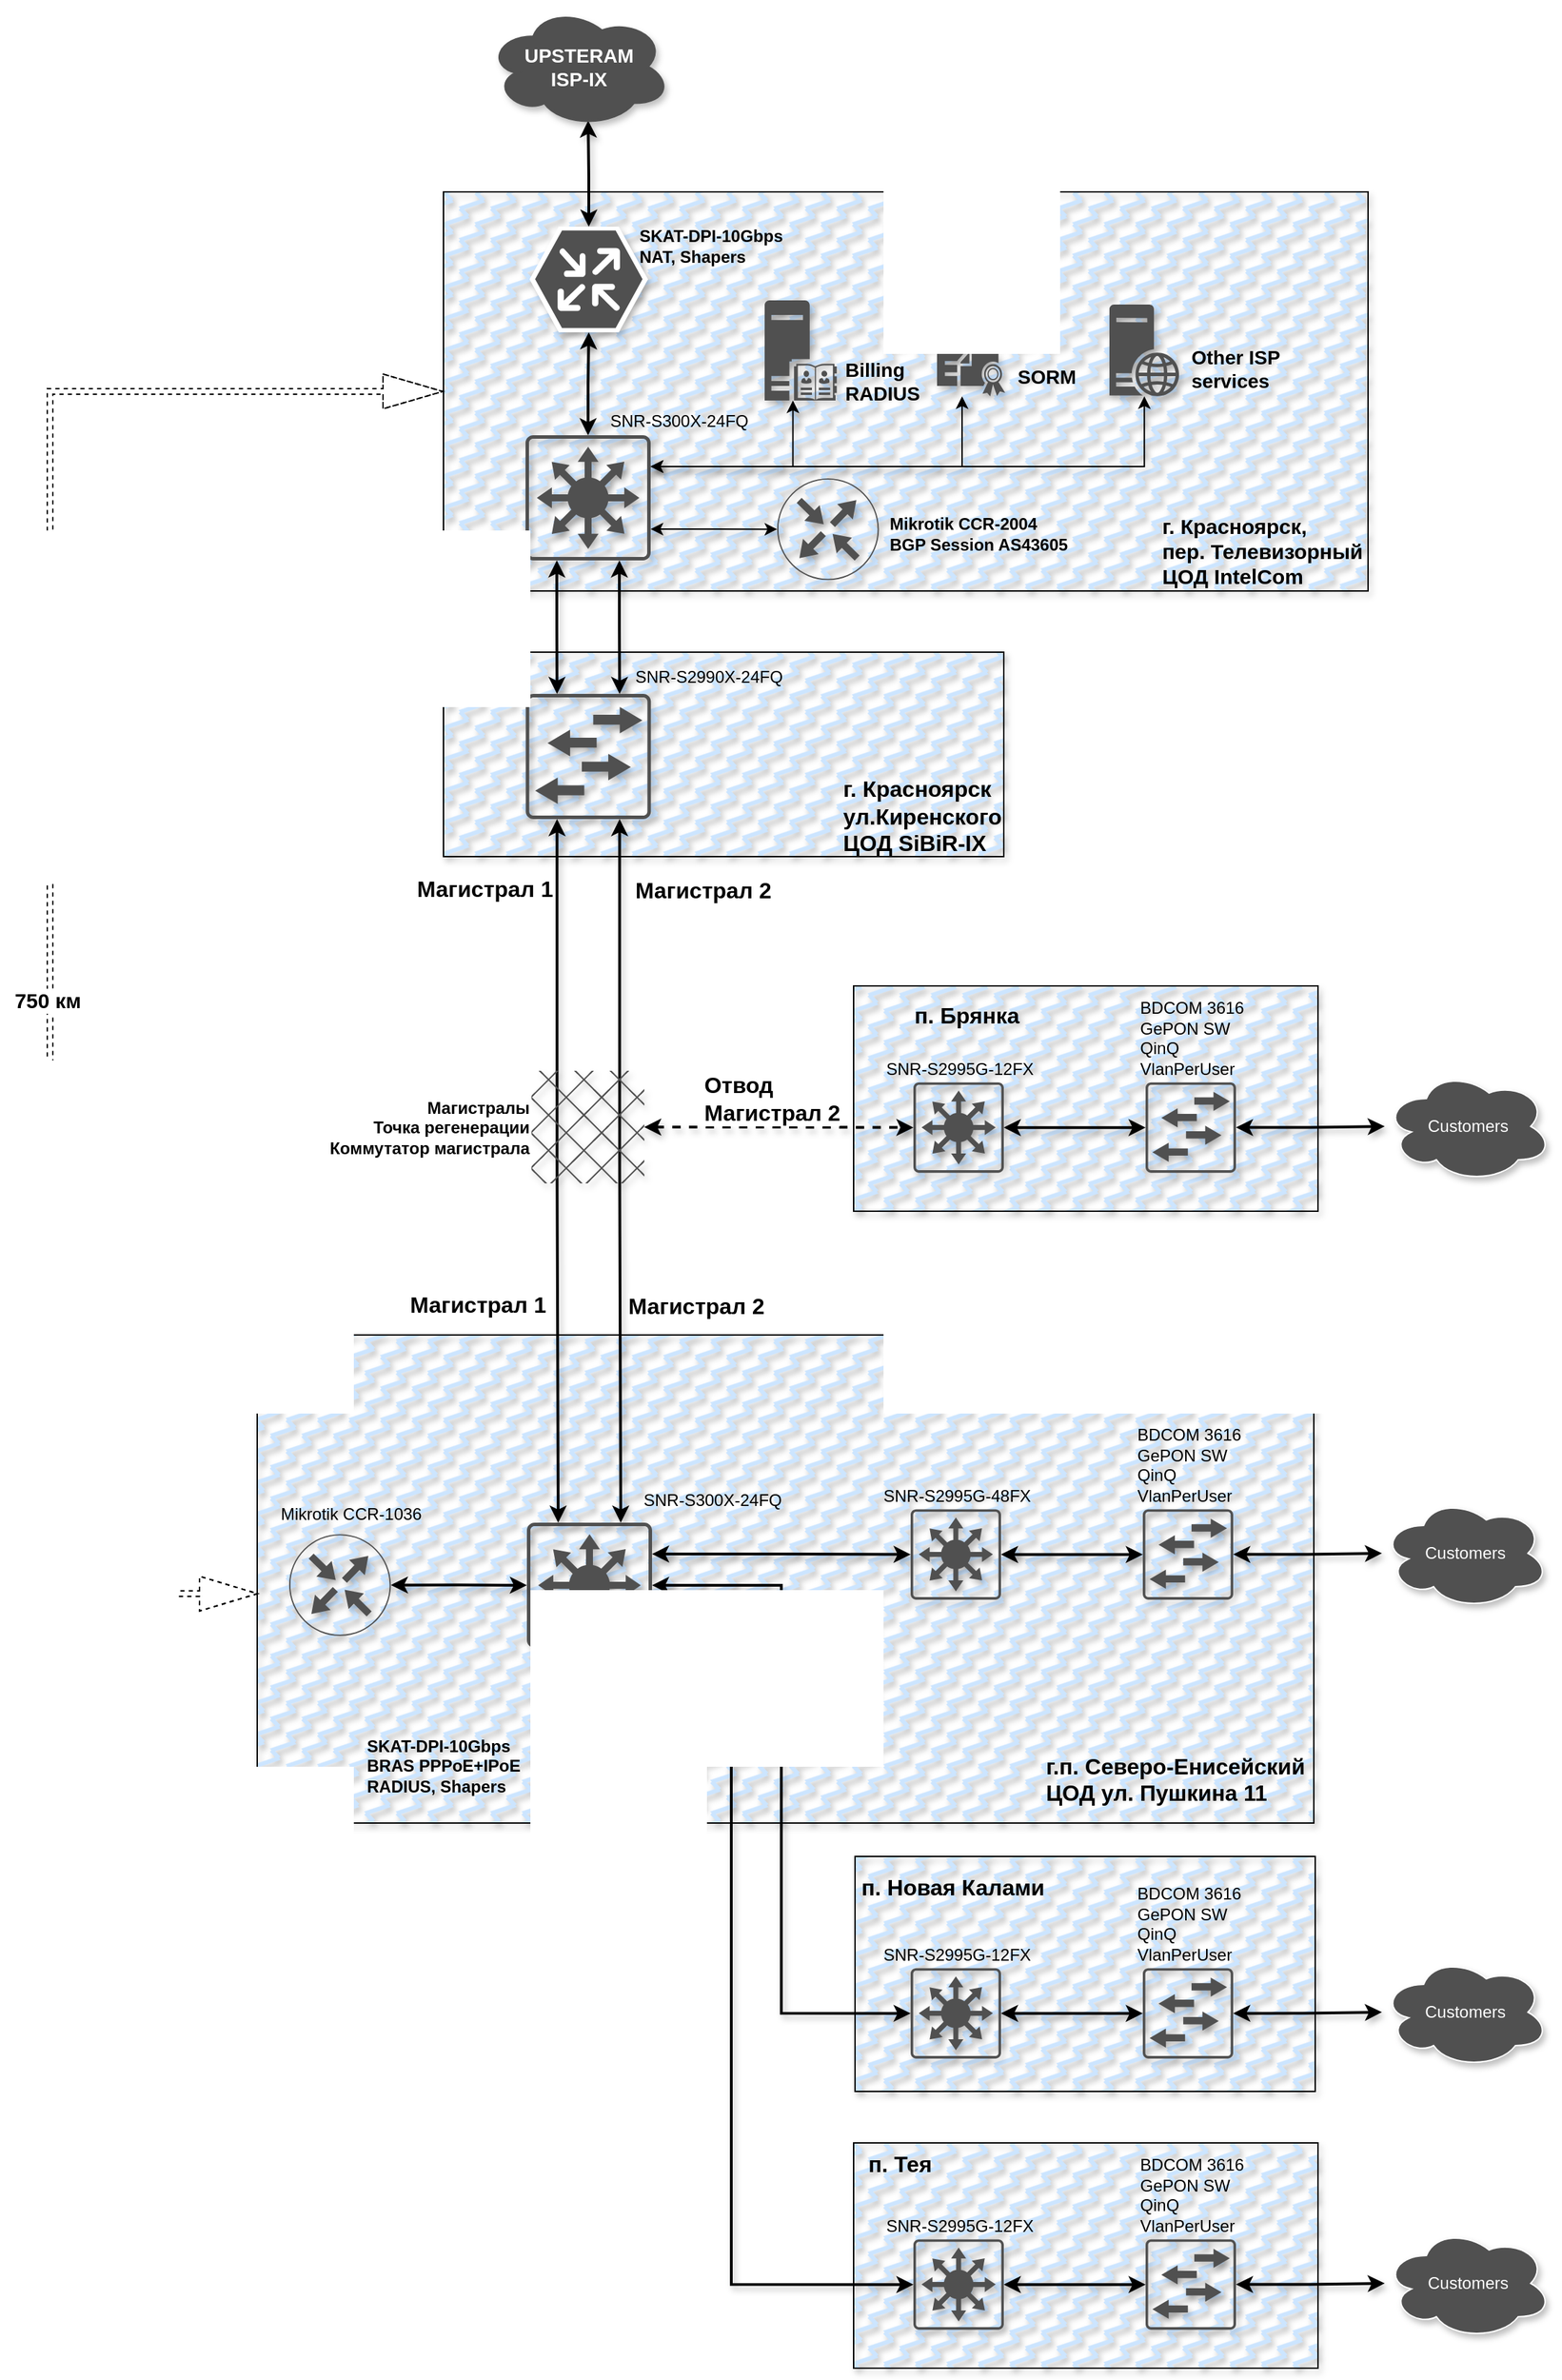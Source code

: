 <mxfile version="24.7.17" pages="2">
  <diagram id="2Mr0qnhgWKL5YtFYwo7m" name="Общая схема">
    <mxGraphModel dx="1786" dy="1214" grid="1" gridSize="1" guides="1" tooltips="1" connect="1" arrows="1" fold="1" page="1" pageScale="1" pageWidth="1169" pageHeight="827" math="0" shadow="0">
      <root>
        <mxCell id="0" />
        <mxCell id="1" parent="0" />
        <mxCell id="r01jWIELCzn37gtgLU-P-99" value="" style="rounded=0;whiteSpace=wrap;html=1;fillStyle=zigzag-line;fillColor=#CCE5FF;shadow=1;" parent="1" vertex="1">
          <mxGeometry x="634" y="1782" width="334" height="162" as="geometry" />
        </mxCell>
        <mxCell id="r01jWIELCzn37gtgLU-P-97" value="" style="rounded=0;whiteSpace=wrap;html=1;fillStyle=zigzag-line;fillColor=#CCE5FF;shadow=1;" parent="1" vertex="1">
          <mxGeometry x="635" y="1576" width="331" height="169" as="geometry" />
        </mxCell>
        <mxCell id="r01jWIELCzn37gtgLU-P-81" value="" style="rounded=0;whiteSpace=wrap;html=1;fillStyle=zigzag-line;fillColor=#CCE5FF;shadow=1;" parent="1" vertex="1">
          <mxGeometry x="205" y="1201" width="760" height="351" as="geometry" />
        </mxCell>
        <mxCell id="r01jWIELCzn37gtgLU-P-59" value="" style="rounded=0;whiteSpace=wrap;html=1;fillStyle=zigzag-line;fillColor=#CCE5FF;shadow=1;" parent="1" vertex="1">
          <mxGeometry x="339" y="710" width="403" height="147" as="geometry" />
        </mxCell>
        <mxCell id="r01jWIELCzn37gtgLU-P-55" value="" style="rounded=0;whiteSpace=wrap;html=1;fillStyle=zigzag-line;fillColor=#CCE5FF;shadow=1;" parent="1" vertex="1">
          <mxGeometry x="339" y="379" width="665" height="287" as="geometry" />
        </mxCell>
        <mxCell id="r01jWIELCzn37gtgLU-P-2" value="" style="edgeStyle=orthogonalEdgeStyle;rounded=0;orthogonalLoop=1;jettySize=auto;html=1;startArrow=classic;startFill=1;entryX=0.5;entryY=1;entryDx=0;entryDy=0;entryPerimeter=0;exitX=0.5;exitY=0;exitDx=0;exitDy=0;exitPerimeter=0;strokeWidth=2;shadow=1;" parent="1" source="r01jWIELCzn37gtgLU-P-5" target="r01jWIELCzn37gtgLU-P-17" edge="1">
          <mxGeometry relative="1" as="geometry" />
        </mxCell>
        <mxCell id="r01jWIELCzn37gtgLU-P-5" value="" style="points=[[0.015,0.015,0],[0.985,0.015,0],[0.985,0.985,0],[0.015,0.985,0],[0.25,0,0],[0.5,0,0],[0.75,0,0],[1,0.25,0],[1,0.5,0],[1,0.75,0],[0.75,1,0],[0.5,1,0],[0.25,1,0],[0,0.75,0],[0,0.5,0],[0,0.25,0]];verticalLabelPosition=middle;html=1;verticalAlign=middle;aspect=fixed;align=right;pointerEvents=1;shape=mxgraph.cisco19.rect;prIcon=l3_switch;strokeColor=#505050;shadow=1;fillColor=none;labelPosition=left;" parent="1" vertex="1">
          <mxGeometry x="398" y="554" width="90" height="90" as="geometry" />
        </mxCell>
        <mxCell id="r01jWIELCzn37gtgLU-P-64" value="" style="edgeStyle=orthogonalEdgeStyle;rounded=0;orthogonalLoop=1;jettySize=auto;html=1;fontFamily=Helvetica;fontSize=12;fontColor=default;startArrow=classic;startFill=1;strokeWidth=2;entryX=0;entryY=0.5;entryDx=0;entryDy=0;entryPerimeter=0;exitX=1;exitY=0.25;exitDx=0;exitDy=0;exitPerimeter=0;shadow=1;" parent="1" source="r01jWIELCzn37gtgLU-P-6" target="r01jWIELCzn37gtgLU-P-66" edge="1">
          <mxGeometry relative="1" as="geometry">
            <mxPoint x="572.659" y="1382.833" as="targetPoint" />
          </mxGeometry>
        </mxCell>
        <mxCell id="r01jWIELCzn37gtgLU-P-84" value="" style="edgeStyle=orthogonalEdgeStyle;shape=connector;rounded=0;orthogonalLoop=1;jettySize=auto;html=1;strokeColor=default;strokeWidth=2;align=center;verticalAlign=middle;fontFamily=Helvetica;fontSize=12;fontColor=default;labelBackgroundColor=default;startArrow=classic;startFill=1;endArrow=classic;entryX=0;entryY=0.5;entryDx=0;entryDy=0;entryPerimeter=0;shadow=1;" parent="1" source="r01jWIELCzn37gtgLU-P-6" target="r01jWIELCzn37gtgLU-P-87" edge="1">
          <mxGeometry relative="1" as="geometry">
            <mxPoint x="572.659" y="1382.833" as="targetPoint" />
          </mxGeometry>
        </mxCell>
        <mxCell id="r01jWIELCzn37gtgLU-P-6" value="" style="points=[[0.015,0.015,0],[0.985,0.015,0],[0.985,0.985,0],[0.015,0.985,0],[0.25,0,0],[0.5,0,0],[0.75,0,0],[1,0.25,0],[1,0.5,0],[1,0.75,0],[0.75,1,0],[0.5,1,0],[0.25,1,0],[0,0.75,0],[0,0.5,0],[0,0.25,0]];verticalLabelPosition=middle;html=1;verticalAlign=middle;aspect=fixed;align=left;pointerEvents=1;shape=mxgraph.cisco19.rect;prIcon=l3_switch;strokeColor=#505050;shadow=1;fillColor=none;labelPosition=right;" parent="1" vertex="1">
          <mxGeometry x="399" y="1336" width="90" height="90" as="geometry" />
        </mxCell>
        <mxCell id="r01jWIELCzn37gtgLU-P-7" value="" style="edgeStyle=orthogonalEdgeStyle;rounded=0;orthogonalLoop=1;jettySize=auto;html=1;startArrow=classic;startFill=1;exitX=0.25;exitY=1;exitDx=0;exitDy=0;exitPerimeter=0;entryX=0.25;entryY=0;entryDx=0;entryDy=0;entryPerimeter=0;strokeWidth=2;shadow=1;" parent="1" source="r01jWIELCzn37gtgLU-P-49" target="r01jWIELCzn37gtgLU-P-6" edge="1">
          <mxGeometry relative="1" as="geometry">
            <mxPoint x="495.5" y="569" as="sourcePoint" />
            <mxPoint x="495.5" y="797.293" as="targetPoint" />
          </mxGeometry>
        </mxCell>
        <mxCell id="r01jWIELCzn37gtgLU-P-8" value="" style="edgeStyle=orthogonalEdgeStyle;rounded=0;orthogonalLoop=1;jettySize=auto;html=1;entryX=0.55;entryY=0.95;entryDx=0;entryDy=0;entryPerimeter=0;exitX=0.5;exitY=0;exitDx=0;exitDy=0;exitPerimeter=0;startArrow=classic;startFill=1;strokeWidth=2;shadow=1;" parent="1" source="r01jWIELCzn37gtgLU-P-17" target="r01jWIELCzn37gtgLU-P-53" edge="1">
          <mxGeometry relative="1" as="geometry">
            <mxPoint x="577.585" y="228" as="targetPoint" />
          </mxGeometry>
        </mxCell>
        <mxCell id="r01jWIELCzn37gtgLU-P-9" value="" style="sketch=0;points=[[0.5,0,0],[1,0.5,0],[0.5,1,0],[0,0.5,0],[0.145,0.145,0],[0.856,0.145,0],[0.855,0.856,0],[0.145,0.855,0]];verticalLabelPosition=top;html=1;verticalAlign=bottom;aspect=fixed;align=center;pointerEvents=1;shape=mxgraph.cisco19.rect;prIcon=router;fillColor=none;strokeColor=#505050;labelPosition=center;perimeterSpacing=0;strokeWidth=3;shadow=1;" parent="1" vertex="1">
          <mxGeometry x="579" y="585" width="73.171" height="73.171" as="geometry" />
        </mxCell>
        <mxCell id="r01jWIELCzn37gtgLU-P-10" value="" style="edgeStyle=orthogonalEdgeStyle;rounded=0;orthogonalLoop=1;jettySize=auto;html=1;startArrow=classic;startFill=1;strokeWidth=2;entryX=0.5;entryY=1;entryDx=0;entryDy=0;entryPerimeter=0;shadow=1;" parent="1" source="r01jWIELCzn37gtgLU-P-30" target="r01jWIELCzn37gtgLU-P-6" edge="1">
          <mxGeometry relative="1" as="geometry" />
        </mxCell>
        <mxCell id="r01jWIELCzn37gtgLU-P-16" value="" style="edgeStyle=orthogonalEdgeStyle;rounded=0;orthogonalLoop=1;jettySize=auto;html=1;startArrow=classic;startFill=1;exitX=1;exitY=0.75;exitDx=0;exitDy=0;exitPerimeter=0;shadow=1;" parent="1" source="r01jWIELCzn37gtgLU-P-5" target="r01jWIELCzn37gtgLU-P-9" edge="1">
          <mxGeometry relative="1" as="geometry" />
        </mxCell>
        <mxCell id="r01jWIELCzn37gtgLU-P-17" value="" style="verticalLabelPosition=middle;sketch=0;html=1;fillColor=#FFFFFF;strokeColor=#505050;verticalAlign=middle;align=right;points=[[0,0.5,0],[0.125,0.25,0],[0.25,0,0],[0.5,0,0],[0.75,0,0],[0.875,0.25,0],[1,0.5,0],[0.875,0.75,0],[0.75,1,0],[0.5,1,0],[0.125,0.75,0]];pointerEvents=1;shape=mxgraph.cisco_safe.compositeIcon;bgIcon=mxgraph.cisco_safe.design.blank_device;resIcon=mxgraph.cisco_safe.design.router_2;labelPosition=left;shadow=1;" parent="1" vertex="1">
          <mxGeometry x="401" y="404" width="85.01" height="76" as="geometry" />
        </mxCell>
        <mxCell id="r01jWIELCzn37gtgLU-P-18" value="&lt;span style=&quot;&quot;&gt;SNR-S300X-24FQ&lt;/span&gt;" style="text;html=1;align=left;verticalAlign=middle;resizable=0;points=[];autosize=1;strokeColor=none;fillColor=none;shadow=1;" parent="1" vertex="1">
          <mxGeometry x="457" y="531" width="117" height="26" as="geometry" />
        </mxCell>
        <mxCell id="r01jWIELCzn37gtgLU-P-19" value="&lt;span style=&quot;&quot;&gt;&lt;b&gt;SKAT-DPI-10Gbps&lt;/b&gt;&lt;/span&gt;&lt;div&gt;&lt;span style=&quot;&quot;&gt;&lt;b&gt;NAT, Shapers&lt;/b&gt;&lt;/span&gt;&lt;/div&gt;" style="text;html=1;align=left;verticalAlign=middle;resizable=0;points=[];autosize=1;strokeColor=none;fillColor=none;shadow=1;" parent="1" vertex="1">
          <mxGeometry x="478" y="397" width="122" height="42" as="geometry" />
        </mxCell>
        <mxCell id="r01jWIELCzn37gtgLU-P-20" value="&lt;b&gt;Mikrotik&amp;nbsp;&lt;span style=&quot;background-color: initial;&quot;&gt;CCR-2004&lt;/span&gt;&lt;/b&gt;&lt;div&gt;&lt;span style=&quot;background-color: initial;&quot;&gt;&lt;b&gt;BGP Session AS43605&lt;/b&gt;&lt;/span&gt;&lt;/div&gt;" style="text;html=1;align=left;verticalAlign=middle;resizable=0;points=[];autosize=1;strokeColor=none;fillColor=none;shadow=1;" parent="1" vertex="1">
          <mxGeometry x="658" y="604.37" width="147" height="42" as="geometry" />
        </mxCell>
        <mxCell id="r01jWIELCzn37gtgLU-P-30" value="" style="verticalLabelPosition=middle;sketch=0;html=1;fillColor=default;strokeColor=#505050;verticalAlign=middle;align=right;points=[[0,0.5,0],[0.125,0.25,0],[0.25,0,0],[0.5,0,0],[0.75,0,0],[0.875,0.25,0],[1,0.5,0],[0.875,0.75,0],[0.75,1,0],[0.5,1,0],[0.125,0.75,0]];pointerEvents=1;shape=mxgraph.cisco_safe.compositeIcon;bgIcon=mxgraph.cisco_safe.design.blank_device;resIcon=mxgraph.cisco_safe.design.router_2;labelPosition=left;shadow=1;" parent="1" vertex="1">
          <mxGeometry x="402.35" y="1472" width="84.83" height="72" as="geometry" />
        </mxCell>
        <mxCell id="r01jWIELCzn37gtgLU-P-31" value="&lt;span style=&quot;&quot;&gt;&lt;b&gt;SKAT-DPI-10Gbps&lt;/b&gt;&lt;/span&gt;&lt;div&gt;&lt;span style=&quot;&quot;&gt;&lt;b&gt;BRAS PPPoE+IPoE&lt;/b&gt;&lt;/span&gt;&lt;/div&gt;&lt;div&gt;&lt;span style=&quot;&quot;&gt;&lt;b&gt;RADIUS, Shapers&lt;/b&gt;&lt;/span&gt;&lt;/div&gt;" style="text;html=1;align=left;verticalAlign=middle;resizable=0;points=[];autosize=1;strokeColor=none;fillColor=none;shadow=1;" parent="1" vertex="1">
          <mxGeometry x="282" y="1483" width="129" height="56" as="geometry" />
        </mxCell>
        <mxCell id="r01jWIELCzn37gtgLU-P-34" value="&lt;span style=&quot;&quot;&gt;SNR-S300X-24FQ&lt;/span&gt;" style="text;html=1;align=left;verticalAlign=middle;resizable=0;points=[];autosize=1;strokeColor=none;fillColor=none;shadow=1;" parent="1" vertex="1">
          <mxGeometry x="481" y="1307" width="117" height="26" as="geometry" />
        </mxCell>
        <mxCell id="r01jWIELCzn37gtgLU-P-42" value="" style="edgeStyle=orthogonalEdgeStyle;rounded=0;orthogonalLoop=1;jettySize=auto;html=1;entryX=0;entryY=0.5;entryDx=0;entryDy=0;entryPerimeter=0;exitX=1;exitY=0.5;exitDx=0;exitDy=0;exitPerimeter=0;startArrow=classic;startFill=1;strokeWidth=2;shadow=1;" parent="1" source="r01jWIELCzn37gtgLU-P-43" target="r01jWIELCzn37gtgLU-P-6" edge="1">
          <mxGeometry relative="1" as="geometry">
            <mxPoint x="312" y="1637.33" as="targetPoint" />
          </mxGeometry>
        </mxCell>
        <mxCell id="r01jWIELCzn37gtgLU-P-43" value="" style="sketch=0;points=[[0.5,0,0],[1,0.5,0],[0.5,1,0],[0,0.5,0],[0.145,0.145,0],[0.856,0.145,0],[0.855,0.856,0],[0.145,0.855,0]];verticalLabelPosition=top;html=1;verticalAlign=bottom;aspect=fixed;align=center;pointerEvents=1;shape=mxgraph.cisco19.rect;prIcon=router;fillColor=none;strokeColor=#505050;labelPosition=center;shadow=1;" parent="1" vertex="1">
          <mxGeometry x="228" y="1344.24" width="73.171" height="73.171" as="geometry" />
        </mxCell>
        <mxCell id="r01jWIELCzn37gtgLU-P-44" value="Mikrotik CCR-1036" style="text;html=1;align=left;verticalAlign=middle;resizable=0;points=[];autosize=1;strokeColor=none;fillColor=none;shadow=1;" parent="1" vertex="1">
          <mxGeometry x="220" y="1316" width="120" height="27" as="geometry" />
        </mxCell>
        <mxCell id="r01jWIELCzn37gtgLU-P-47" value="" style="edgeStyle=orthogonalEdgeStyle;rounded=0;orthogonalLoop=1;jettySize=auto;html=1;startArrow=classic;startFill=1;exitX=0.75;exitY=1;exitDx=0;exitDy=0;exitPerimeter=0;entryX=0.75;entryY=0;entryDx=0;entryDy=0;entryPerimeter=0;strokeWidth=2;shadow=1;" parent="1" source="r01jWIELCzn37gtgLU-P-5" target="r01jWIELCzn37gtgLU-P-49" edge="1">
          <mxGeometry relative="1" as="geometry">
            <mxPoint x="467" y="646" as="sourcePoint" />
            <mxPoint x="468" y="1088" as="targetPoint" />
          </mxGeometry>
        </mxCell>
        <mxCell id="r01jWIELCzn37gtgLU-P-48" value="" style="edgeStyle=orthogonalEdgeStyle;rounded=0;orthogonalLoop=1;jettySize=auto;html=1;startArrow=classic;startFill=1;exitX=0.25;exitY=1;exitDx=0;exitDy=0;exitPerimeter=0;entryX=0.25;entryY=0;entryDx=0;entryDy=0;entryPerimeter=0;strokeWidth=2;shadow=1;" parent="1" source="r01jWIELCzn37gtgLU-P-5" target="r01jWIELCzn37gtgLU-P-49" edge="1">
          <mxGeometry relative="1" as="geometry">
            <mxPoint x="421" y="646" as="sourcePoint" />
            <mxPoint x="421" y="1088" as="targetPoint" />
          </mxGeometry>
        </mxCell>
        <mxCell id="r01jWIELCzn37gtgLU-P-49" value="" style="sketch=0;points=[[0.015,0.015,0],[0.985,0.015,0],[0.985,0.985,0],[0.015,0.985,0],[0.25,0,0],[0.5,0,0],[0.75,0,0],[1,0.25,0],[1,0.5,0],[1,0.75,0],[0.75,1,0],[0.5,1,0],[0.25,1,0],[0,0.75,0],[0,0.5,0],[0,0.25,0]];verticalLabelPosition=middle;html=1;verticalAlign=middle;aspect=fixed;align=right;pointerEvents=1;shape=mxgraph.cisco19.rect;prIcon=l2_switch;fillColor=none;strokeColor=#505050;labelPosition=left;shadow=1;" parent="1" vertex="1">
          <mxGeometry x="398.18" y="740" width="90" height="90" as="geometry" />
        </mxCell>
        <mxCell id="r01jWIELCzn37gtgLU-P-50" value="SNR-S2990X-24FQ" style="text;html=1;align=left;verticalAlign=middle;resizable=0;points=[];autosize=1;strokeColor=none;fillColor=none;shadow=1;" parent="1" vertex="1">
          <mxGeometry x="475" y="714" width="125" height="27" as="geometry" />
        </mxCell>
        <mxCell id="r01jWIELCzn37gtgLU-P-53" value="&lt;span style=&quot;background-color: rgb(80, 80, 80); font-size: 14px;&quot;&gt;&lt;font style=&quot;font-size: 14px;&quot;&gt;&lt;b&gt;UPSTERAM&lt;/b&gt;&lt;/font&gt;&lt;/span&gt;&lt;div style=&quot;font-size: 14px;&quot;&gt;&lt;span style=&quot;background-color: rgb(80, 80, 80);&quot;&gt;&lt;font style=&quot;font-size: 14px;&quot;&gt;&lt;b&gt;ISP-IX&lt;/b&gt;&lt;/font&gt;&lt;/span&gt;&lt;/div&gt;" style="ellipse;shape=cloud;whiteSpace=wrap;html=1;strokeColor=#505050;strokeWidth=2;fillColor=#505050;align=center;fontColor=#FFFFFF;shadow=1;" parent="1" vertex="1">
          <mxGeometry x="371" y="246" width="131" height="86" as="geometry" />
        </mxCell>
        <mxCell id="r01jWIELCzn37gtgLU-P-58" value="г. Красноярск,&amp;nbsp;&lt;div style=&quot;font-size: 15px;&quot;&gt;пер. Телевизорный&lt;br style=&quot;font-size: 15px;&quot;&gt;ЦОД IntelCom&lt;/div&gt;" style="text;html=1;align=left;verticalAlign=middle;resizable=0;points=[];autosize=1;strokeColor=none;fillColor=none;fontStyle=1;fontSize=15;shadow=1;" parent="1" vertex="1">
          <mxGeometry x="854" y="603" width="156" height="67" as="geometry" />
        </mxCell>
        <mxCell id="r01jWIELCzn37gtgLU-P-60" value="&lt;div style=&quot;text-align: left; font-size: 16px;&quot;&gt;&lt;b style=&quot;font-size: 16px;&quot;&gt;&lt;br style=&quot;font-size: 16px;&quot; class=&quot;Apple-interchange-newline&quot;&gt;г. Красноярск&lt;/b&gt;&lt;/div&gt;&lt;div style=&quot;text-align: left; font-size: 16px;&quot;&gt;&lt;b style=&quot;font-size: 16px;&quot;&gt;ул.Киренского&lt;/b&gt;&lt;/div&gt;&lt;div style=&quot;text-align: left; font-size: 16px;&quot;&gt;&lt;b style=&quot;font-size: 16px;&quot;&gt;ЦОД SiBiR-IX&lt;/b&gt;&lt;/div&gt;" style="text;html=1;align=center;verticalAlign=middle;resizable=0;points=[];autosize=1;strokeColor=none;fillColor=none;fontSize=16;shadow=1;" parent="1" vertex="1">
          <mxGeometry x="614" y="773" width="138" height="90" as="geometry" />
        </mxCell>
        <mxCell id="r01jWIELCzn37gtgLU-P-61" value="" style="sketch=0;aspect=fixed;pointerEvents=1;shadow=1;dashed=0;html=1;strokeColor=none;labelPosition=center;verticalLabelPosition=bottom;verticalAlign=top;align=center;fillColor=#505050;shape=mxgraph.mscae.enterprise.server_directory" parent="1" vertex="1">
          <mxGeometry x="570" y="457" width="51.84" height="72" as="geometry" />
        </mxCell>
        <mxCell id="r01jWIELCzn37gtgLU-P-62" value="&lt;b style=&quot;font-size: 14px;&quot;&gt;&lt;font style=&quot;font-size: 14px;&quot;&gt;Billing&lt;/font&gt;&lt;/b&gt;&lt;div style=&quot;font-size: 14px;&quot;&gt;&lt;b style=&quot;&quot;&gt;&lt;font style=&quot;font-size: 14px;&quot;&gt;RADIUS&lt;/font&gt;&lt;/b&gt;&lt;/div&gt;" style="text;html=1;align=left;verticalAlign=middle;resizable=0;points=[];autosize=1;strokeColor=none;fillColor=none;shadow=1;" parent="1" vertex="1">
          <mxGeometry x="626" y="491" width="73" height="47" as="geometry" />
        </mxCell>
        <mxCell id="r01jWIELCzn37gtgLU-P-76" value="" style="edgeStyle=orthogonalEdgeStyle;shape=connector;rounded=0;orthogonalLoop=1;jettySize=auto;html=1;strokeColor=default;strokeWidth=2;align=center;verticalAlign=middle;fontFamily=Helvetica;fontSize=12;fontColor=default;labelBackgroundColor=default;startArrow=classic;startFill=1;endArrow=classic;shadow=1;" parent="1" source="r01jWIELCzn37gtgLU-P-66" target="r01jWIELCzn37gtgLU-P-75" edge="1">
          <mxGeometry relative="1" as="geometry" />
        </mxCell>
        <mxCell id="r01jWIELCzn37gtgLU-P-66" value="&lt;span style=&quot;text-align: left;&quot;&gt;SNR-S2995G-48FX&lt;/span&gt;" style="points=[[0.015,0.015,0],[0.985,0.015,0],[0.985,0.985,0],[0.015,0.985,0],[0.25,0,0],[0.5,0,0],[0.75,0,0],[1,0.25,0],[1,0.5,0],[1,0.75,0],[0.75,1,0],[0.5,1,0],[0.25,1,0],[0,0.75,0],[0,0.5,0],[0,0.25,0]];verticalLabelPosition=top;html=1;verticalAlign=bottom;aspect=fixed;align=center;pointerEvents=1;shape=mxgraph.cisco19.rect;prIcon=l3_switch;strokeColor=#505050;shadow=1;fillColor=none;labelPosition=center;" parent="1" vertex="1">
          <mxGeometry x="675" y="1326.33" width="65" height="65" as="geometry" />
        </mxCell>
        <mxCell id="r01jWIELCzn37gtgLU-P-68" value="" style="edgeStyle=orthogonalEdgeStyle;rounded=0;orthogonalLoop=1;jettySize=auto;html=1;startArrow=classic;startFill=1;exitX=1;exitY=0.25;exitDx=0;exitDy=0;exitPerimeter=0;entryX=0.392;entryY=1;entryDx=0;entryDy=0;entryPerimeter=0;shadow=1;" parent="1" source="r01jWIELCzn37gtgLU-P-5" target="r01jWIELCzn37gtgLU-P-61" edge="1">
          <mxGeometry relative="1" as="geometry">
            <mxPoint x="491" y="601" as="sourcePoint" />
            <mxPoint x="706" y="601" as="targetPoint" />
          </mxGeometry>
        </mxCell>
        <mxCell id="r01jWIELCzn37gtgLU-P-70" value="" style="edgeStyle=orthogonalEdgeStyle;shape=connector;rounded=0;orthogonalLoop=1;jettySize=auto;html=1;strokeColor=default;strokeWidth=1;align=center;verticalAlign=middle;fontFamily=Helvetica;fontSize=12;fontColor=default;labelBackgroundColor=default;startArrow=classic;startFill=1;endArrow=classic;entryX=1;entryY=0.25;entryDx=0;entryDy=0;entryPerimeter=0;shadow=1;" parent="1" source="r01jWIELCzn37gtgLU-P-69" target="r01jWIELCzn37gtgLU-P-5" edge="1">
          <mxGeometry relative="1" as="geometry">
            <Array as="points">
              <mxPoint x="712" y="577" />
            </Array>
          </mxGeometry>
        </mxCell>
        <mxCell id="r01jWIELCzn37gtgLU-P-74" value="" style="edgeStyle=orthogonalEdgeStyle;shape=connector;rounded=0;orthogonalLoop=1;jettySize=auto;html=1;strokeColor=default;strokeWidth=1;align=center;verticalAlign=middle;fontFamily=Helvetica;fontSize=12;fontColor=default;labelBackgroundColor=default;startArrow=classic;startFill=1;endArrow=classic;exitX=1;exitY=0.25;exitDx=0;exitDy=0;exitPerimeter=0;shadow=1;" parent="1" source="r01jWIELCzn37gtgLU-P-5" target="r01jWIELCzn37gtgLU-P-72" edge="1">
          <mxGeometry relative="1" as="geometry" />
        </mxCell>
        <mxCell id="r01jWIELCzn37gtgLU-P-69" value="" style="sketch=0;pointerEvents=1;shadow=1;dashed=0;html=1;strokeColor=none;fillColor=#505050;labelPosition=center;verticalLabelPosition=bottom;verticalAlign=top;outlineConnect=0;align=center;shape=mxgraph.office.servers.certificate_authority;fontFamily=Helvetica;fontSize=12;fontColor=default;labelBackgroundColor=default;" parent="1" vertex="1">
          <mxGeometry x="694" y="456" width="49" height="70" as="geometry" />
        </mxCell>
        <mxCell id="r01jWIELCzn37gtgLU-P-71" value="&lt;span style=&quot;font-size: 14px;&quot;&gt;&lt;b&gt;SORM&lt;/b&gt;&lt;/span&gt;" style="text;html=1;align=left;verticalAlign=middle;resizable=0;points=[];autosize=1;strokeColor=none;fillColor=none;shadow=1;" parent="1" vertex="1">
          <mxGeometry x="750" y="497" width="61" height="30" as="geometry" />
        </mxCell>
        <mxCell id="r01jWIELCzn37gtgLU-P-72" value="" style="sketch=0;aspect=fixed;pointerEvents=1;shadow=1;dashed=0;html=1;strokeColor=none;labelPosition=center;verticalLabelPosition=bottom;verticalAlign=top;align=center;fillColor=#505050;shape=mxgraph.mscae.enterprise.web_server;fontFamily=Helvetica;fontSize=12;fontColor=default;labelBackgroundColor=default;" parent="1" vertex="1">
          <mxGeometry x="818.0" y="460" width="50.16" height="66" as="geometry" />
        </mxCell>
        <mxCell id="r01jWIELCzn37gtgLU-P-73" value="&lt;span style=&quot;font-size: 14px;&quot;&gt;&lt;b&gt;Other ISP&lt;/b&gt;&lt;/span&gt;&lt;div&gt;&lt;span style=&quot;font-size: 14px;&quot;&gt;&lt;b&gt;services&lt;/b&gt;&lt;/span&gt;&lt;/div&gt;" style="text;html=1;align=left;verticalAlign=middle;resizable=0;points=[];autosize=1;strokeColor=none;fillColor=none;shadow=1;" parent="1" vertex="1">
          <mxGeometry x="875" y="482" width="83" height="47" as="geometry" />
        </mxCell>
        <mxCell id="r01jWIELCzn37gtgLU-P-78" value="" style="edgeStyle=orthogonalEdgeStyle;shape=connector;rounded=0;orthogonalLoop=1;jettySize=auto;html=1;strokeColor=default;strokeWidth=2;align=center;verticalAlign=middle;fontFamily=Helvetica;fontSize=12;fontColor=default;labelBackgroundColor=default;startArrow=classic;startFill=1;endArrow=classic;shadow=1;" parent="1" source="r01jWIELCzn37gtgLU-P-75" target="r01jWIELCzn37gtgLU-P-77" edge="1">
          <mxGeometry relative="1" as="geometry" />
        </mxCell>
        <mxCell id="r01jWIELCzn37gtgLU-P-75" value="&lt;span style=&quot;&quot;&gt;BDCOM 3616&lt;/span&gt;&lt;div style=&quot;text-align: left;&quot;&gt;&lt;span style=&quot;&quot;&gt;GePON SW&lt;br&gt;QinQ&lt;/span&gt;&lt;/div&gt;&lt;div style=&quot;text-align: left;&quot;&gt;&lt;span style=&quot;&quot;&gt;VlanPerUser&lt;/span&gt;&lt;/div&gt;" style="sketch=0;points=[[0.015,0.015,0],[0.985,0.015,0],[0.985,0.985,0],[0.015,0.985,0],[0.25,0,0],[0.5,0,0],[0.75,0,0],[1,0.25,0],[1,0.5,0],[1,0.75,0],[0.75,1,0],[0.5,1,0],[0.25,1,0],[0,0.75,0],[0,0.5,0],[0,0.25,0]];verticalLabelPosition=top;html=1;verticalAlign=bottom;aspect=fixed;align=center;pointerEvents=1;shape=mxgraph.cisco19.rect;prIcon=l2_switch;fillColor=none;strokeColor=#505050;labelPosition=center;shadow=1;" parent="1" vertex="1">
          <mxGeometry x="842" y="1326.33" width="65" height="65" as="geometry" />
        </mxCell>
        <mxCell id="r01jWIELCzn37gtgLU-P-77" value="Customers" style="ellipse;shape=cloud;whiteSpace=wrap;html=1;sketch=0;pointerEvents=1;strokeColor=#ffffff;align=center;verticalAlign=middle;fontFamily=Helvetica;fontSize=12;fontColor=#FFFFFF;labelBackgroundColor=none;fillColor=#505050;shadow=1;" parent="1" vertex="1">
          <mxGeometry x="1014" y="1318" width="120" height="80" as="geometry" />
        </mxCell>
        <mxCell id="r01jWIELCzn37gtgLU-P-82" value="&lt;div style=&quot;text-align: left; font-size: 16px;&quot;&gt;&lt;b style=&quot;font-size: 16px;&quot;&gt;&lt;br style=&quot;font-size: 16px;&quot; class=&quot;Apple-interchange-newline&quot;&gt;г.п. Северо-Енисейский&lt;/b&gt;&lt;/div&gt;&lt;div style=&quot;text-align: left; font-size: 16px;&quot;&gt;&lt;b style=&quot;font-size: 16px;&quot;&gt;ЦОД ул. Пушкина 11&lt;/b&gt;&lt;/div&gt;" style="text;html=1;align=center;verticalAlign=middle;resizable=0;points=[];autosize=1;strokeColor=none;fillColor=none;fontSize=16;shadow=1;" parent="1" vertex="1">
          <mxGeometry x="760" y="1475" width="209" height="71" as="geometry" />
        </mxCell>
        <mxCell id="r01jWIELCzn37gtgLU-P-86" value="" style="edgeStyle=orthogonalEdgeStyle;shape=connector;rounded=0;orthogonalLoop=1;jettySize=auto;html=1;strokeColor=default;strokeWidth=2;align=center;verticalAlign=middle;fontFamily=Helvetica;fontSize=12;fontColor=default;labelBackgroundColor=default;startArrow=classic;startFill=1;endArrow=classic;shadow=1;" parent="1" source="r01jWIELCzn37gtgLU-P-87" target="r01jWIELCzn37gtgLU-P-89" edge="1">
          <mxGeometry relative="1" as="geometry" />
        </mxCell>
        <mxCell id="r01jWIELCzn37gtgLU-P-87" value="&lt;span style=&quot;text-align: left;&quot;&gt;SNR-S2995G-12FX&lt;/span&gt;" style="points=[[0.015,0.015,0],[0.985,0.015,0],[0.985,0.985,0],[0.015,0.985,0],[0.25,0,0],[0.5,0,0],[0.75,0,0],[1,0.25,0],[1,0.5,0],[1,0.75,0],[0.75,1,0],[0.5,1,0],[0.25,1,0],[0,0.75,0],[0,0.5,0],[0,0.25,0]];verticalLabelPosition=top;html=1;verticalAlign=bottom;aspect=fixed;align=center;pointerEvents=1;shape=mxgraph.cisco19.rect;prIcon=l3_switch;strokeColor=#505050;shadow=1;fillColor=none;labelPosition=center;" parent="1" vertex="1">
          <mxGeometry x="675" y="1656.33" width="65" height="65" as="geometry" />
        </mxCell>
        <mxCell id="r01jWIELCzn37gtgLU-P-88" value="" style="edgeStyle=orthogonalEdgeStyle;shape=connector;rounded=0;orthogonalLoop=1;jettySize=auto;html=1;strokeColor=default;strokeWidth=2;align=center;verticalAlign=middle;fontFamily=Helvetica;fontSize=12;fontColor=default;labelBackgroundColor=default;startArrow=classic;startFill=1;endArrow=classic;exitX=1;exitY=0.5;exitDx=0;exitDy=0;exitPerimeter=0;shadow=1;" parent="1" source="r01jWIELCzn37gtgLU-P-89" target="r01jWIELCzn37gtgLU-P-90" edge="1">
          <mxGeometry relative="1" as="geometry" />
        </mxCell>
        <mxCell id="r01jWIELCzn37gtgLU-P-89" value="&lt;span style=&quot;&quot;&gt;BDCOM 3616&lt;/span&gt;&lt;div style=&quot;text-align: left;&quot;&gt;&lt;span style=&quot;&quot;&gt;GePON SW&lt;br&gt;QinQ&lt;/span&gt;&lt;/div&gt;&lt;div style=&quot;text-align: left;&quot;&gt;&lt;span style=&quot;&quot;&gt;VlanPerUser&lt;/span&gt;&lt;/div&gt;" style="sketch=0;points=[[0.015,0.015,0],[0.985,0.015,0],[0.985,0.985,0],[0.015,0.985,0],[0.25,0,0],[0.5,0,0],[0.75,0,0],[1,0.25,0],[1,0.5,0],[1,0.75,0],[0.75,1,0],[0.5,1,0],[0.25,1,0],[0,0.75,0],[0,0.5,0],[0,0.25,0]];verticalLabelPosition=top;html=1;verticalAlign=bottom;aspect=fixed;align=center;pointerEvents=1;shape=mxgraph.cisco19.rect;prIcon=l2_switch;fillColor=none;strokeColor=#505050;labelPosition=center;shadow=1;" parent="1" vertex="1">
          <mxGeometry x="842" y="1656.33" width="65" height="65" as="geometry" />
        </mxCell>
        <mxCell id="r01jWIELCzn37gtgLU-P-90" value="Customers" style="ellipse;shape=cloud;whiteSpace=wrap;html=1;sketch=0;pointerEvents=1;strokeColor=#ffffff;align=center;verticalAlign=middle;fontFamily=Helvetica;fontSize=12;fontColor=#FFFFFF;labelBackgroundColor=none;fillColor=#505050;shadow=1;" parent="1" vertex="1">
          <mxGeometry x="1014" y="1648" width="120" height="80" as="geometry" />
        </mxCell>
        <mxCell id="r01jWIELCzn37gtgLU-P-91" value="" style="edgeStyle=orthogonalEdgeStyle;shape=connector;rounded=0;orthogonalLoop=1;jettySize=auto;html=1;strokeColor=default;strokeWidth=2;align=center;verticalAlign=middle;fontFamily=Helvetica;fontSize=12;fontColor=default;labelBackgroundColor=default;startArrow=classic;startFill=1;endArrow=classic;shadow=1;" parent="1" source="r01jWIELCzn37gtgLU-P-92" target="r01jWIELCzn37gtgLU-P-94" edge="1">
          <mxGeometry relative="1" as="geometry" />
        </mxCell>
        <mxCell id="r01jWIELCzn37gtgLU-P-92" value="&lt;span style=&quot;text-align: left;&quot;&gt;SNR-S2995G-12FX&lt;/span&gt;" style="points=[[0.015,0.015,0],[0.985,0.015,0],[0.985,0.985,0],[0.015,0.985,0],[0.25,0,0],[0.5,0,0],[0.75,0,0],[1,0.25,0],[1,0.5,0],[1,0.75,0],[0.75,1,0],[0.5,1,0],[0.25,1,0],[0,0.75,0],[0,0.5,0],[0,0.25,0]];verticalLabelPosition=top;html=1;verticalAlign=bottom;aspect=fixed;align=center;pointerEvents=1;shape=mxgraph.cisco19.rect;prIcon=l3_switch;strokeColor=#505050;shadow=1;fillColor=none;labelPosition=center;" parent="1" vertex="1">
          <mxGeometry x="677" y="1851.33" width="65" height="65" as="geometry" />
        </mxCell>
        <mxCell id="r01jWIELCzn37gtgLU-P-93" value="" style="edgeStyle=orthogonalEdgeStyle;shape=connector;rounded=0;orthogonalLoop=1;jettySize=auto;html=1;strokeColor=default;strokeWidth=2;align=center;verticalAlign=middle;fontFamily=Helvetica;fontSize=12;fontColor=default;labelBackgroundColor=default;startArrow=classic;startFill=1;endArrow=classic;shadow=1;" parent="1" source="r01jWIELCzn37gtgLU-P-94" target="r01jWIELCzn37gtgLU-P-95" edge="1">
          <mxGeometry relative="1" as="geometry" />
        </mxCell>
        <mxCell id="r01jWIELCzn37gtgLU-P-94" value="&lt;span style=&quot;&quot;&gt;BDCOM 3616&lt;/span&gt;&lt;div style=&quot;text-align: left;&quot;&gt;&lt;span style=&quot;&quot;&gt;GePON SW&lt;br&gt;QinQ&lt;/span&gt;&lt;/div&gt;&lt;div style=&quot;text-align: left;&quot;&gt;&lt;span style=&quot;&quot;&gt;VlanPerUser&lt;/span&gt;&lt;/div&gt;" style="sketch=0;points=[[0.015,0.015,0],[0.985,0.015,0],[0.985,0.985,0],[0.015,0.985,0],[0.25,0,0],[0.5,0,0],[0.75,0,0],[1,0.25,0],[1,0.5,0],[1,0.75,0],[0.75,1,0],[0.5,1,0],[0.25,1,0],[0,0.75,0],[0,0.5,0],[0,0.25,0]];verticalLabelPosition=top;html=1;verticalAlign=bottom;aspect=fixed;align=center;pointerEvents=1;shape=mxgraph.cisco19.rect;prIcon=l2_switch;fillColor=none;strokeColor=#505050;labelPosition=center;shadow=1;" parent="1" vertex="1">
          <mxGeometry x="844" y="1851.33" width="65" height="65" as="geometry" />
        </mxCell>
        <mxCell id="r01jWIELCzn37gtgLU-P-95" value="Customers" style="ellipse;shape=cloud;whiteSpace=wrap;html=1;sketch=0;pointerEvents=1;strokeColor=#ffffff;align=center;verticalAlign=middle;fontFamily=Helvetica;fontSize=12;fontColor=#FFFFFF;labelBackgroundColor=none;fillColor=#505050;shadow=1;" parent="1" vertex="1">
          <mxGeometry x="1016" y="1843" width="120" height="80" as="geometry" />
        </mxCell>
        <mxCell id="r01jWIELCzn37gtgLU-P-96" value="" style="edgeStyle=orthogonalEdgeStyle;shape=connector;rounded=0;orthogonalLoop=1;jettySize=auto;html=1;strokeColor=default;strokeWidth=2;align=center;verticalAlign=middle;fontFamily=Helvetica;fontSize=12;fontColor=default;labelBackgroundColor=default;startArrow=classic;startFill=1;endArrow=classic;entryX=0;entryY=0.5;entryDx=0;entryDy=0;entryPerimeter=0;exitX=1;exitY=0.75;exitDx=0;exitDy=0;exitPerimeter=0;shadow=1;" parent="1" source="r01jWIELCzn37gtgLU-P-6" target="r01jWIELCzn37gtgLU-P-92" edge="1">
          <mxGeometry relative="1" as="geometry">
            <mxPoint x="494" y="1384" as="sourcePoint" />
            <mxPoint x="676" y="1657" as="targetPoint" />
            <Array as="points">
              <mxPoint x="546" y="1404" />
              <mxPoint x="546" y="1884" />
            </Array>
          </mxGeometry>
        </mxCell>
        <mxCell id="r01jWIELCzn37gtgLU-P-100" value="&lt;div style=&quot;text-align: left; font-size: 16px;&quot;&gt;&lt;b style=&quot;font-size: 16px;&quot;&gt;&lt;br style=&quot;font-size: 16px;&quot; class=&quot;Apple-interchange-newline&quot;&gt;п. Новая Калами&lt;/b&gt;&lt;/div&gt;" style="text;html=1;align=center;verticalAlign=middle;resizable=0;points=[];autosize=1;strokeColor=none;fillColor=none;fontSize=16;shadow=1;" parent="1" vertex="1">
          <mxGeometry x="628" y="1562" width="153" height="51" as="geometry" />
        </mxCell>
        <mxCell id="r01jWIELCzn37gtgLU-P-101" value="&lt;div style=&quot;text-align: left; font-size: 16px;&quot;&gt;&lt;b style=&quot;font-size: 16px;&quot;&gt;&lt;br style=&quot;font-size: 16px;&quot; class=&quot;Apple-interchange-newline&quot;&gt;п. Тея&lt;/b&gt;&lt;/div&gt;" style="text;html=1;align=center;verticalAlign=middle;resizable=0;points=[];autosize=1;strokeColor=none;fillColor=none;fontSize=16;shadow=1;" parent="1" vertex="1">
          <mxGeometry x="634" y="1761" width="66" height="51" as="geometry" />
        </mxCell>
        <mxCell id="r01jWIELCzn37gtgLU-P-104" value="" style="edgeStyle=orthogonalEdgeStyle;rounded=0;orthogonalLoop=1;jettySize=auto;html=1;startArrow=classic;startFill=1;exitX=0.75;exitY=1;exitDx=0;exitDy=0;exitPerimeter=0;entryX=0.75;entryY=0;entryDx=0;entryDy=0;entryPerimeter=0;strokeWidth=2;shadow=1;" parent="1" source="r01jWIELCzn37gtgLU-P-49" target="r01jWIELCzn37gtgLU-P-6" edge="1">
          <mxGeometry relative="1" as="geometry">
            <mxPoint x="423" y="740" as="sourcePoint" />
            <mxPoint x="422" y="1077" as="targetPoint" />
          </mxGeometry>
        </mxCell>
        <mxCell id="r01jWIELCzn37gtgLU-P-105" value="" style="rounded=0;whiteSpace=wrap;html=1;fillStyle=zigzag-line;fillColor=#CCE5FF;shadow=1;" parent="1" vertex="1">
          <mxGeometry x="634" y="950" width="334" height="162" as="geometry" />
        </mxCell>
        <mxCell id="r01jWIELCzn37gtgLU-P-106" value="" style="edgeStyle=orthogonalEdgeStyle;shape=connector;rounded=0;orthogonalLoop=1;jettySize=auto;html=1;strokeColor=default;strokeWidth=2;align=center;verticalAlign=middle;fontFamily=Helvetica;fontSize=12;fontColor=default;labelBackgroundColor=default;startArrow=classic;startFill=1;endArrow=classic;shadow=1;" parent="1" source="r01jWIELCzn37gtgLU-P-107" target="r01jWIELCzn37gtgLU-P-109" edge="1">
          <mxGeometry relative="1" as="geometry" />
        </mxCell>
        <mxCell id="r01jWIELCzn37gtgLU-P-107" value="&lt;span style=&quot;text-align: left;&quot;&gt;SNR-S2995G-12FX&lt;/span&gt;" style="points=[[0.015,0.015,0],[0.985,0.015,0],[0.985,0.985,0],[0.015,0.985,0],[0.25,0,0],[0.5,0,0],[0.75,0,0],[1,0.25,0],[1,0.5,0],[1,0.75,0],[0.75,1,0],[0.5,1,0],[0.25,1,0],[0,0.75,0],[0,0.5,0],[0,0.25,0]];verticalLabelPosition=top;html=1;verticalAlign=bottom;aspect=fixed;align=center;pointerEvents=1;shape=mxgraph.cisco19.rect;prIcon=l3_switch;strokeColor=#505050;shadow=1;fillColor=none;labelPosition=center;" parent="1" vertex="1">
          <mxGeometry x="677" y="1019.33" width="65" height="65" as="geometry" />
        </mxCell>
        <mxCell id="r01jWIELCzn37gtgLU-P-108" value="" style="edgeStyle=orthogonalEdgeStyle;shape=connector;rounded=0;orthogonalLoop=1;jettySize=auto;html=1;strokeColor=default;strokeWidth=2;align=center;verticalAlign=middle;fontFamily=Helvetica;fontSize=12;fontColor=default;labelBackgroundColor=default;startArrow=classic;startFill=1;endArrow=classic;shadow=1;" parent="1" source="r01jWIELCzn37gtgLU-P-109" target="r01jWIELCzn37gtgLU-P-110" edge="1">
          <mxGeometry relative="1" as="geometry" />
        </mxCell>
        <mxCell id="r01jWIELCzn37gtgLU-P-109" value="&lt;span style=&quot;&quot;&gt;BDCOM 3616&lt;/span&gt;&lt;div style=&quot;text-align: left;&quot;&gt;&lt;span style=&quot;&quot;&gt;GePON SW&lt;br&gt;QinQ&lt;/span&gt;&lt;/div&gt;&lt;div style=&quot;text-align: left;&quot;&gt;&lt;span style=&quot;&quot;&gt;VlanPerUser&lt;/span&gt;&lt;/div&gt;" style="sketch=0;points=[[0.015,0.015,0],[0.985,0.015,0],[0.985,0.985,0],[0.015,0.985,0],[0.25,0,0],[0.5,0,0],[0.75,0,0],[1,0.25,0],[1,0.5,0],[1,0.75,0],[0.75,1,0],[0.5,1,0],[0.25,1,0],[0,0.75,0],[0,0.5,0],[0,0.25,0]];verticalLabelPosition=top;html=1;verticalAlign=bottom;aspect=fixed;align=center;pointerEvents=1;shape=mxgraph.cisco19.rect;prIcon=l2_switch;fillColor=none;strokeColor=#505050;labelPosition=center;shadow=1;" parent="1" vertex="1">
          <mxGeometry x="844" y="1019.33" width="65" height="65" as="geometry" />
        </mxCell>
        <mxCell id="r01jWIELCzn37gtgLU-P-110" value="Customers" style="ellipse;shape=cloud;whiteSpace=wrap;html=1;sketch=0;pointerEvents=1;strokeColor=#ffffff;align=center;verticalAlign=middle;fontFamily=Helvetica;fontSize=12;fontColor=#FFFFFF;labelBackgroundColor=none;fillColor=#505050;shadow=1;" parent="1" vertex="1">
          <mxGeometry x="1016" y="1011" width="120" height="80" as="geometry" />
        </mxCell>
        <mxCell id="r01jWIELCzn37gtgLU-P-111" value="&lt;div style=&quot;text-align: left; font-size: 16px;&quot;&gt;&lt;b style=&quot;font-size: 16px;&quot;&gt;&lt;br style=&quot;font-size: 16px;&quot; class=&quot;Apple-interchange-newline&quot;&gt;п. Брянка&lt;/b&gt;&lt;/div&gt;" style="text;html=1;align=center;verticalAlign=middle;resizable=0;points=[];autosize=1;strokeColor=none;fillColor=none;fontSize=16;shadow=1;" parent="1" vertex="1">
          <mxGeometry x="666" y="935" width="97" height="51" as="geometry" />
        </mxCell>
        <mxCell id="r01jWIELCzn37gtgLU-P-114" value="" style="endArrow=classic;startArrow=classic;html=1;rounded=0;strokeColor=default;strokeWidth=2;align=center;verticalAlign=middle;fontFamily=Helvetica;fontSize=12;fontColor=default;labelBackgroundColor=default;edgeStyle=orthogonalEdgeStyle;entryX=0;entryY=0.5;entryDx=0;entryDy=0;entryPerimeter=0;exitX=1;exitY=0.5;exitDx=0;exitDy=0;dashed=1;exitPerimeter=0;shadow=1;" parent="1" source="r01jWIELCzn37gtgLU-P-117" target="r01jWIELCzn37gtgLU-P-107" edge="1">
          <mxGeometry width="50" height="50" relative="1" as="geometry">
            <mxPoint x="494.83" y="1051" as="sourcePoint" />
            <mxPoint x="587" y="1027" as="targetPoint" />
          </mxGeometry>
        </mxCell>
        <mxCell id="r01jWIELCzn37gtgLU-P-117" value="&lt;div&gt;&lt;b&gt;Магистралы&lt;/b&gt;&lt;/div&gt;&lt;div&gt;&lt;b&gt;Точка регенерации&lt;/b&gt;&lt;/div&gt;&lt;b&gt;Коммутатор магистрала&lt;/b&gt;" style="points=[[0.015,0.015,0],[0.985,0.015,0],[0.985,0.985,0],[0.015,0.985,0],[0.25,0,0],[0.5,0,0],[0.75,0,0],[1,0.25,0],[1,0.5,0],[1,0.75,0],[0.75,1,0],[0.5,1,0],[0.25,1,0],[0,0.75,0],[0,0.5,0],[0,0.25,0]];verticalLabelPosition=middle;html=1;verticalAlign=middle;aspect=fixed;align=right;pointerEvents=1;shape=mxgraph.cisco19.rect;prIcon=l2_switch;fillColor=#505050;strokeColor=#505050;labelPosition=left;shadow=1;strokeWidth=1;fillStyle=cross-hatch;" parent="1" vertex="1">
          <mxGeometry x="402.35" y="1011" width="81" height="81" as="geometry" />
        </mxCell>
        <mxCell id="r01jWIELCzn37gtgLU-P-123" value="" style="shape=flexArrow;endArrow=classic;startArrow=classic;html=1;rounded=0;strokeColor=default;strokeWidth=1;align=center;verticalAlign=middle;fontFamily=Helvetica;fontSize=12;fontColor=default;labelBackgroundColor=default;edgeStyle=orthogonalEdgeStyle;entryX=0;entryY=0.5;entryDx=0;entryDy=0;exitX=0.001;exitY=0.53;exitDx=0;exitDy=0;exitPerimeter=0;dashed=1;width=4;endSize=14;startSize=13.59;" parent="1" source="r01jWIELCzn37gtgLU-P-81" target="r01jWIELCzn37gtgLU-P-55" edge="1">
          <mxGeometry width="100" height="100" relative="1" as="geometry">
            <mxPoint x="36" y="837" as="sourcePoint" />
            <mxPoint x="136" y="737" as="targetPoint" />
            <Array as="points">
              <mxPoint x="56" y="1387" />
              <mxPoint x="56" y="523" />
            </Array>
          </mxGeometry>
        </mxCell>
        <mxCell id="r01jWIELCzn37gtgLU-P-124" value="&lt;font size=&quot;1&quot; style=&quot;&quot;&gt;&lt;b style=&quot;font-size: 15px;&quot;&gt;750 км&lt;/b&gt;&lt;/font&gt;" style="text;html=1;align=center;verticalAlign=middle;resizable=0;points=[];autosize=1;strokeColor=none;fillColor=none;fontFamily=Helvetica;fontSize=12;fontColor=default;labelBackgroundColor=default;" parent="1" vertex="1">
          <mxGeometry x="20" y="944" width="68" height="31" as="geometry" />
        </mxCell>
        <mxCell id="r01jWIELCzn37gtgLU-P-128" value="&lt;div&gt;&lt;span style=&quot;font-size: 16px;&quot;&gt;&lt;b&gt;Магистрал 1&lt;/b&gt;&lt;/span&gt;&lt;/div&gt;" style="text;html=1;align=left;verticalAlign=middle;resizable=0;points=[];autosize=1;strokeColor=none;fillColor=none;fontFamily=Helvetica;fontSize=12;fontColor=default;labelBackgroundColor=default;" parent="1" vertex="1">
          <mxGeometry x="318" y="864" width="117" height="32" as="geometry" />
        </mxCell>
        <mxCell id="r01jWIELCzn37gtgLU-P-129" value="&lt;div&gt;&lt;font style=&quot;font-size: 16px;&quot;&gt;&lt;b&gt;Магистрал 2&lt;/b&gt;&lt;/font&gt;&lt;/div&gt;" style="text;html=1;align=left;verticalAlign=middle;resizable=0;points=[];autosize=1;strokeColor=none;fillColor=none;fontFamily=Helvetica;fontSize=12;fontColor=default;labelBackgroundColor=default;" parent="1" vertex="1">
          <mxGeometry x="475" y="865" width="117" height="32" as="geometry" />
        </mxCell>
        <mxCell id="r01jWIELCzn37gtgLU-P-130" value="&lt;div&gt;&lt;span style=&quot;font-size: 16px;&quot;&gt;&lt;b&gt;Магистрал 1&lt;/b&gt;&lt;/span&gt;&lt;/div&gt;" style="text;html=1;align=left;verticalAlign=middle;resizable=0;points=[];autosize=1;strokeColor=none;fillColor=none;fontFamily=Helvetica;fontSize=12;fontColor=default;labelBackgroundColor=default;" parent="1" vertex="1">
          <mxGeometry x="313" y="1163" width="117" height="32" as="geometry" />
        </mxCell>
        <mxCell id="r01jWIELCzn37gtgLU-P-131" value="&lt;div&gt;&lt;font style=&quot;font-size: 16px;&quot;&gt;&lt;b&gt;Магистрал 2&lt;/b&gt;&lt;/font&gt;&lt;/div&gt;" style="text;html=1;align=left;verticalAlign=middle;resizable=0;points=[];autosize=1;strokeColor=none;fillColor=none;fontFamily=Helvetica;fontSize=12;fontColor=default;labelBackgroundColor=default;" parent="1" vertex="1">
          <mxGeometry x="470" y="1164" width="117" height="32" as="geometry" />
        </mxCell>
        <mxCell id="r01jWIELCzn37gtgLU-P-133" value="&lt;div style=&quot;text-align: left;&quot;&gt;&lt;font style=&quot;font-size: 16px;&quot;&gt;&lt;b&gt;Отвод&lt;/b&gt;&lt;/font&gt;&lt;/div&gt;&lt;div style=&quot;text-align: left;&quot;&gt;&lt;font style=&quot;font-size: 16px;&quot;&gt;&lt;b&gt;Магистрал 2&lt;/b&gt;&lt;/font&gt;&lt;/div&gt;" style="text;html=1;align=center;verticalAlign=middle;resizable=0;points=[];autosize=1;strokeColor=none;fillColor=none;fontFamily=Helvetica;fontSize=12;fontColor=default;labelBackgroundColor=default;" parent="1" vertex="1">
          <mxGeometry x="516" y="1005" width="117" height="51" as="geometry" />
        </mxCell>
      </root>
    </mxGraphModel>
  </diagram>
  <diagram name="L2" id="SPToClnZKoBALhuCOvt7">
    <mxGraphModel dx="1786" dy="1214" grid="1" gridSize="1" guides="1" tooltips="1" connect="1" arrows="1" fold="1" page="1" pageScale="1" pageWidth="1169" pageHeight="827" math="0" shadow="0">
      <root>
        <mxCell id="KpJAbDOWx9FaenvQDT7k-0" />
        <mxCell id="KpJAbDOWx9FaenvQDT7k-1" parent="KpJAbDOWx9FaenvQDT7k-0" />
        <mxCell id="KpJAbDOWx9FaenvQDT7k-2" value="" style="rounded=0;whiteSpace=wrap;html=1;fillStyle=zigzag-line;fillColor=#CCE5FF;shadow=1;" vertex="1" parent="KpJAbDOWx9FaenvQDT7k-1">
          <mxGeometry x="634" y="1782" width="334" height="162" as="geometry" />
        </mxCell>
        <mxCell id="KpJAbDOWx9FaenvQDT7k-3" value="" style="rounded=0;whiteSpace=wrap;html=1;fillStyle=zigzag-line;fillColor=#CCE5FF;shadow=1;" vertex="1" parent="KpJAbDOWx9FaenvQDT7k-1">
          <mxGeometry x="635" y="1576" width="331" height="169" as="geometry" />
        </mxCell>
        <mxCell id="KpJAbDOWx9FaenvQDT7k-4" value="" style="rounded=0;whiteSpace=wrap;html=1;fillStyle=zigzag-line;fillColor=#CCE5FF;shadow=1;" vertex="1" parent="KpJAbDOWx9FaenvQDT7k-1">
          <mxGeometry x="205" y="1201" width="760" height="351" as="geometry" />
        </mxCell>
        <mxCell id="KpJAbDOWx9FaenvQDT7k-5" value="" style="rounded=0;whiteSpace=wrap;html=1;fillStyle=zigzag-line;fillColor=#CCE5FF;shadow=1;" vertex="1" parent="KpJAbDOWx9FaenvQDT7k-1">
          <mxGeometry x="339" y="756" width="403" height="147" as="geometry" />
        </mxCell>
        <mxCell id="KpJAbDOWx9FaenvQDT7k-6" value="" style="rounded=0;whiteSpace=wrap;html=1;fillStyle=zigzag-line;fillColor=#CCE5FF;shadow=1;" vertex="1" parent="KpJAbDOWx9FaenvQDT7k-1">
          <mxGeometry x="339" y="379" width="665" height="287" as="geometry" />
        </mxCell>
        <mxCell id="KpJAbDOWx9FaenvQDT7k-7" value="" style="edgeStyle=orthogonalEdgeStyle;rounded=0;orthogonalLoop=1;jettySize=auto;html=1;startArrow=classic;startFill=1;entryX=0.5;entryY=1;entryDx=0;entryDy=0;entryPerimeter=0;exitX=0.5;exitY=0;exitDx=0;exitDy=0;exitPerimeter=0;strokeWidth=2;shadow=1;" edge="1" parent="KpJAbDOWx9FaenvQDT7k-1" source="KpJAbDOWx9FaenvQDT7k-8" target="KpJAbDOWx9FaenvQDT7k-17">
          <mxGeometry relative="1" as="geometry" />
        </mxCell>
        <mxCell id="KpJAbDOWx9FaenvQDT7k-8" value="" style="points=[[0.015,0.015,0],[0.985,0.015,0],[0.985,0.985,0],[0.015,0.985,0],[0.25,0,0],[0.5,0,0],[0.75,0,0],[1,0.25,0],[1,0.5,0],[1,0.75,0],[0.75,1,0],[0.5,1,0],[0.25,1,0],[0,0.75,0],[0,0.5,0],[0,0.25,0]];verticalLabelPosition=middle;html=1;verticalAlign=middle;aspect=fixed;align=right;pointerEvents=1;shape=mxgraph.cisco19.rect;prIcon=l3_switch;strokeColor=#505050;shadow=1;fillColor=none;labelPosition=left;" vertex="1" parent="KpJAbDOWx9FaenvQDT7k-1">
          <mxGeometry x="398" y="554" width="90" height="90" as="geometry" />
        </mxCell>
        <mxCell id="KpJAbDOWx9FaenvQDT7k-9" value="" style="edgeStyle=orthogonalEdgeStyle;rounded=0;orthogonalLoop=1;jettySize=auto;html=1;fontFamily=Helvetica;fontSize=12;fontColor=default;startArrow=classic;startFill=1;strokeWidth=2;entryX=0;entryY=0.5;entryDx=0;entryDy=0;entryPerimeter=0;exitX=1;exitY=0.25;exitDx=0;exitDy=0;exitPerimeter=0;shadow=1;" edge="1" parent="KpJAbDOWx9FaenvQDT7k-1" source="KpJAbDOWx9FaenvQDT7k-11" target="KpJAbDOWx9FaenvQDT7k-37">
          <mxGeometry relative="1" as="geometry">
            <mxPoint x="572.659" y="1382.833" as="targetPoint" />
          </mxGeometry>
        </mxCell>
        <mxCell id="KpJAbDOWx9FaenvQDT7k-10" value="" style="edgeStyle=orthogonalEdgeStyle;shape=connector;rounded=0;orthogonalLoop=1;jettySize=auto;html=1;strokeColor=default;strokeWidth=2;align=center;verticalAlign=middle;fontFamily=Helvetica;fontSize=12;fontColor=default;labelBackgroundColor=default;startArrow=classic;startFill=1;endArrow=classic;entryX=0;entryY=0.5;entryDx=0;entryDy=0;entryPerimeter=0;shadow=1;" edge="1" parent="KpJAbDOWx9FaenvQDT7k-1" source="KpJAbDOWx9FaenvQDT7k-11" target="KpJAbDOWx9FaenvQDT7k-50">
          <mxGeometry relative="1" as="geometry">
            <mxPoint x="572.659" y="1382.833" as="targetPoint" />
          </mxGeometry>
        </mxCell>
        <mxCell id="KpJAbDOWx9FaenvQDT7k-11" value="" style="points=[[0.015,0.015,0],[0.985,0.015,0],[0.985,0.985,0],[0.015,0.985,0],[0.25,0,0],[0.5,0,0],[0.75,0,0],[1,0.25,0],[1,0.5,0],[1,0.75,0],[0.75,1,0],[0.5,1,0],[0.25,1,0],[0,0.75,0],[0,0.5,0],[0,0.25,0]];verticalLabelPosition=middle;html=1;verticalAlign=middle;aspect=fixed;align=left;pointerEvents=1;shape=mxgraph.cisco19.rect;prIcon=l3_switch;strokeColor=#505050;shadow=1;fillColor=none;labelPosition=right;" vertex="1" parent="KpJAbDOWx9FaenvQDT7k-1">
          <mxGeometry x="399" y="1336" width="90" height="90" as="geometry" />
        </mxCell>
        <mxCell id="KpJAbDOWx9FaenvQDT7k-12" value="" style="edgeStyle=orthogonalEdgeStyle;rounded=0;orthogonalLoop=1;jettySize=auto;html=1;startArrow=classic;startFill=1;exitX=0.25;exitY=1;exitDx=0;exitDy=0;exitPerimeter=0;entryX=0.25;entryY=0;entryDx=0;entryDy=0;entryPerimeter=0;strokeWidth=2;shadow=1;" edge="1" parent="KpJAbDOWx9FaenvQDT7k-1" source="KpJAbDOWx9FaenvQDT7k-29" target="KpJAbDOWx9FaenvQDT7k-11">
          <mxGeometry relative="1" as="geometry">
            <mxPoint x="495.5" y="569" as="sourcePoint" />
            <mxPoint x="495.5" y="797.293" as="targetPoint" />
          </mxGeometry>
        </mxCell>
        <mxCell id="KpJAbDOWx9FaenvQDT7k-13" value="" style="edgeStyle=orthogonalEdgeStyle;rounded=0;orthogonalLoop=1;jettySize=auto;html=1;entryX=0.55;entryY=0.95;entryDx=0;entryDy=0;entryPerimeter=0;exitX=0.5;exitY=0;exitDx=0;exitDy=0;exitPerimeter=0;startArrow=classic;startFill=1;strokeWidth=2;shadow=1;" edge="1" parent="KpJAbDOWx9FaenvQDT7k-1" source="KpJAbDOWx9FaenvQDT7k-17" target="KpJAbDOWx9FaenvQDT7k-31">
          <mxGeometry relative="1" as="geometry">
            <mxPoint x="577.585" y="228" as="targetPoint" />
          </mxGeometry>
        </mxCell>
        <mxCell id="KpJAbDOWx9FaenvQDT7k-14" value="" style="sketch=0;points=[[0.5,0,0],[1,0.5,0],[0.5,1,0],[0,0.5,0],[0.145,0.145,0],[0.856,0.145,0],[0.855,0.856,0],[0.145,0.855,0]];verticalLabelPosition=top;html=1;verticalAlign=bottom;aspect=fixed;align=center;pointerEvents=1;shape=mxgraph.cisco19.rect;prIcon=router;fillColor=none;strokeColor=#505050;labelPosition=center;perimeterSpacing=0;strokeWidth=3;shadow=1;" vertex="1" parent="KpJAbDOWx9FaenvQDT7k-1">
          <mxGeometry x="579" y="585" width="73.171" height="73.171" as="geometry" />
        </mxCell>
        <mxCell id="KpJAbDOWx9FaenvQDT7k-15" value="" style="edgeStyle=orthogonalEdgeStyle;rounded=0;orthogonalLoop=1;jettySize=auto;html=1;startArrow=classic;startFill=1;strokeWidth=2;entryX=0.5;entryY=1;entryDx=0;entryDy=0;entryPerimeter=0;shadow=1;" edge="1" parent="KpJAbDOWx9FaenvQDT7k-1" source="KpJAbDOWx9FaenvQDT7k-21" target="KpJAbDOWx9FaenvQDT7k-11">
          <mxGeometry relative="1" as="geometry" />
        </mxCell>
        <mxCell id="KpJAbDOWx9FaenvQDT7k-16" value="" style="edgeStyle=orthogonalEdgeStyle;rounded=0;orthogonalLoop=1;jettySize=auto;html=1;startArrow=classic;startFill=1;exitX=1;exitY=0.75;exitDx=0;exitDy=0;exitPerimeter=0;shadow=1;" edge="1" parent="KpJAbDOWx9FaenvQDT7k-1" source="KpJAbDOWx9FaenvQDT7k-8" target="KpJAbDOWx9FaenvQDT7k-14">
          <mxGeometry relative="1" as="geometry" />
        </mxCell>
        <mxCell id="KpJAbDOWx9FaenvQDT7k-17" value="" style="verticalLabelPosition=middle;sketch=0;html=1;fillColor=#FFFFFF;strokeColor=#505050;verticalAlign=middle;align=right;points=[[0,0.5,0],[0.125,0.25,0],[0.25,0,0],[0.5,0,0],[0.75,0,0],[0.875,0.25,0],[1,0.5,0],[0.875,0.75,0],[0.75,1,0],[0.5,1,0],[0.125,0.75,0]];pointerEvents=1;shape=mxgraph.cisco_safe.compositeIcon;bgIcon=mxgraph.cisco_safe.design.blank_device;resIcon=mxgraph.cisco_safe.design.router_2;labelPosition=left;shadow=1;" vertex="1" parent="KpJAbDOWx9FaenvQDT7k-1">
          <mxGeometry x="401" y="404" width="85.01" height="76" as="geometry" />
        </mxCell>
        <mxCell id="KpJAbDOWx9FaenvQDT7k-18" value="&lt;span style=&quot;&quot;&gt;SNR-S300X-24FQ&lt;/span&gt;" style="text;html=1;align=left;verticalAlign=middle;resizable=0;points=[];autosize=1;strokeColor=none;fillColor=none;shadow=1;" vertex="1" parent="KpJAbDOWx9FaenvQDT7k-1">
          <mxGeometry x="457" y="531" width="117" height="26" as="geometry" />
        </mxCell>
        <mxCell id="KpJAbDOWx9FaenvQDT7k-19" value="&lt;span style=&quot;&quot;&gt;&lt;b&gt;SKAT-DPI-10Gbps&lt;/b&gt;&lt;/span&gt;&lt;div&gt;&lt;span style=&quot;&quot;&gt;&lt;b&gt;NAT, Shapers&lt;/b&gt;&lt;/span&gt;&lt;/div&gt;" style="text;html=1;align=left;verticalAlign=middle;resizable=0;points=[];autosize=1;strokeColor=none;fillColor=none;shadow=1;" vertex="1" parent="KpJAbDOWx9FaenvQDT7k-1">
          <mxGeometry x="478" y="397" width="122" height="42" as="geometry" />
        </mxCell>
        <mxCell id="KpJAbDOWx9FaenvQDT7k-20" value="&lt;b&gt;Mikrotik&amp;nbsp;&lt;span style=&quot;background-color: initial;&quot;&gt;CCR-2004&lt;/span&gt;&lt;/b&gt;&lt;div&gt;&lt;span style=&quot;background-color: initial;&quot;&gt;&lt;b&gt;BGP Session AS43605&lt;/b&gt;&lt;/span&gt;&lt;/div&gt;" style="text;html=1;align=left;verticalAlign=middle;resizable=0;points=[];autosize=1;strokeColor=none;fillColor=none;shadow=1;" vertex="1" parent="KpJAbDOWx9FaenvQDT7k-1">
          <mxGeometry x="658" y="604.37" width="147" height="42" as="geometry" />
        </mxCell>
        <mxCell id="KpJAbDOWx9FaenvQDT7k-21" value="" style="verticalLabelPosition=middle;sketch=0;html=1;fillColor=default;strokeColor=#505050;verticalAlign=middle;align=right;points=[[0,0.5,0],[0.125,0.25,0],[0.25,0,0],[0.5,0,0],[0.75,0,0],[0.875,0.25,0],[1,0.5,0],[0.875,0.75,0],[0.75,1,0],[0.5,1,0],[0.125,0.75,0]];pointerEvents=1;shape=mxgraph.cisco_safe.compositeIcon;bgIcon=mxgraph.cisco_safe.design.blank_device;resIcon=mxgraph.cisco_safe.design.router_2;labelPosition=left;shadow=1;" vertex="1" parent="KpJAbDOWx9FaenvQDT7k-1">
          <mxGeometry x="402.35" y="1472" width="84.83" height="72" as="geometry" />
        </mxCell>
        <mxCell id="KpJAbDOWx9FaenvQDT7k-22" value="&lt;span style=&quot;&quot;&gt;&lt;b&gt;SKAT-DPI-10Gbps&lt;/b&gt;&lt;/span&gt;&lt;div&gt;&lt;span style=&quot;&quot;&gt;&lt;b&gt;BRAS PPPoE+IPoE&lt;/b&gt;&lt;/span&gt;&lt;/div&gt;&lt;div&gt;&lt;span style=&quot;&quot;&gt;&lt;b&gt;RADIUS, Shapers&lt;/b&gt;&lt;/span&gt;&lt;/div&gt;" style="text;html=1;align=left;verticalAlign=middle;resizable=0;points=[];autosize=1;strokeColor=none;fillColor=none;shadow=1;" vertex="1" parent="KpJAbDOWx9FaenvQDT7k-1">
          <mxGeometry x="282" y="1483" width="129" height="56" as="geometry" />
        </mxCell>
        <mxCell id="KpJAbDOWx9FaenvQDT7k-23" value="&lt;span style=&quot;&quot;&gt;SNR-S300X-24FQ&lt;/span&gt;" style="text;html=1;align=left;verticalAlign=middle;resizable=0;points=[];autosize=1;strokeColor=none;fillColor=none;shadow=1;" vertex="1" parent="KpJAbDOWx9FaenvQDT7k-1">
          <mxGeometry x="481" y="1307" width="117" height="26" as="geometry" />
        </mxCell>
        <mxCell id="KpJAbDOWx9FaenvQDT7k-24" value="" style="edgeStyle=orthogonalEdgeStyle;rounded=0;orthogonalLoop=1;jettySize=auto;html=1;entryX=0;entryY=0.5;entryDx=0;entryDy=0;entryPerimeter=0;exitX=1;exitY=0.5;exitDx=0;exitDy=0;exitPerimeter=0;startArrow=classic;startFill=1;strokeWidth=2;shadow=1;" edge="1" parent="KpJAbDOWx9FaenvQDT7k-1" source="KpJAbDOWx9FaenvQDT7k-25" target="KpJAbDOWx9FaenvQDT7k-11">
          <mxGeometry relative="1" as="geometry">
            <mxPoint x="312" y="1637.33" as="targetPoint" />
          </mxGeometry>
        </mxCell>
        <mxCell id="KpJAbDOWx9FaenvQDT7k-25" value="" style="sketch=0;points=[[0.5,0,0],[1,0.5,0],[0.5,1,0],[0,0.5,0],[0.145,0.145,0],[0.856,0.145,0],[0.855,0.856,0],[0.145,0.855,0]];verticalLabelPosition=top;html=1;verticalAlign=bottom;aspect=fixed;align=center;pointerEvents=1;shape=mxgraph.cisco19.rect;prIcon=router;fillColor=none;strokeColor=#505050;labelPosition=center;shadow=1;" vertex="1" parent="KpJAbDOWx9FaenvQDT7k-1">
          <mxGeometry x="228" y="1344.24" width="73.171" height="73.171" as="geometry" />
        </mxCell>
        <mxCell id="KpJAbDOWx9FaenvQDT7k-26" value="Mikrotik CCR-1036" style="text;html=1;align=left;verticalAlign=middle;resizable=0;points=[];autosize=1;strokeColor=none;fillColor=none;shadow=1;" vertex="1" parent="KpJAbDOWx9FaenvQDT7k-1">
          <mxGeometry x="220" y="1316" width="120" height="27" as="geometry" />
        </mxCell>
        <mxCell id="KpJAbDOWx9FaenvQDT7k-27" value="" style="edgeStyle=orthogonalEdgeStyle;rounded=0;orthogonalLoop=1;jettySize=auto;html=1;startArrow=classic;startFill=1;exitX=0.75;exitY=1;exitDx=0;exitDy=0;exitPerimeter=0;entryX=0.75;entryY=0;entryDx=0;entryDy=0;entryPerimeter=0;strokeWidth=2;shadow=1;" edge="1" parent="KpJAbDOWx9FaenvQDT7k-1" source="KpJAbDOWx9FaenvQDT7k-8" target="KpJAbDOWx9FaenvQDT7k-29">
          <mxGeometry relative="1" as="geometry">
            <mxPoint x="467" y="646" as="sourcePoint" />
            <mxPoint x="468" y="1088" as="targetPoint" />
          </mxGeometry>
        </mxCell>
        <mxCell id="KpJAbDOWx9FaenvQDT7k-28" value="" style="edgeStyle=orthogonalEdgeStyle;rounded=0;orthogonalLoop=1;jettySize=auto;html=1;startArrow=classic;startFill=1;exitX=0.25;exitY=1;exitDx=0;exitDy=0;exitPerimeter=0;entryX=0.25;entryY=0;entryDx=0;entryDy=0;entryPerimeter=0;strokeWidth=2;shadow=1;" edge="1" parent="KpJAbDOWx9FaenvQDT7k-1" source="KpJAbDOWx9FaenvQDT7k-8" target="KpJAbDOWx9FaenvQDT7k-29">
          <mxGeometry relative="1" as="geometry">
            <mxPoint x="421" y="646" as="sourcePoint" />
            <mxPoint x="421" y="1088" as="targetPoint" />
          </mxGeometry>
        </mxCell>
        <mxCell id="KpJAbDOWx9FaenvQDT7k-29" value="" style="sketch=0;points=[[0.015,0.015,0],[0.985,0.015,0],[0.985,0.985,0],[0.015,0.985,0],[0.25,0,0],[0.5,0,0],[0.75,0,0],[1,0.25,0],[1,0.5,0],[1,0.75,0],[0.75,1,0],[0.5,1,0],[0.25,1,0],[0,0.75,0],[0,0.5,0],[0,0.25,0]];verticalLabelPosition=middle;html=1;verticalAlign=middle;aspect=fixed;align=right;pointerEvents=1;shape=mxgraph.cisco19.rect;prIcon=l2_switch;fillColor=none;strokeColor=#505050;labelPosition=left;shadow=1;" vertex="1" parent="KpJAbDOWx9FaenvQDT7k-1">
          <mxGeometry x="398.18" y="786" width="90" height="90" as="geometry" />
        </mxCell>
        <mxCell id="KpJAbDOWx9FaenvQDT7k-30" value="SNR-S2990X-24FQ" style="text;html=1;align=left;verticalAlign=middle;resizable=0;points=[];autosize=1;strokeColor=none;fillColor=none;shadow=1;" vertex="1" parent="KpJAbDOWx9FaenvQDT7k-1">
          <mxGeometry x="475" y="760" width="125" height="27" as="geometry" />
        </mxCell>
        <mxCell id="KpJAbDOWx9FaenvQDT7k-31" value="&lt;span style=&quot;background-color: rgb(80, 80, 80); font-size: 14px;&quot;&gt;&lt;font style=&quot;font-size: 14px;&quot;&gt;&lt;b&gt;UPSTERAM&lt;/b&gt;&lt;/font&gt;&lt;/span&gt;&lt;div style=&quot;font-size: 14px;&quot;&gt;&lt;span style=&quot;background-color: rgb(80, 80, 80);&quot;&gt;&lt;font style=&quot;font-size: 14px;&quot;&gt;&lt;b&gt;ISP-IX&lt;/b&gt;&lt;/font&gt;&lt;/span&gt;&lt;/div&gt;" style="ellipse;shape=cloud;whiteSpace=wrap;html=1;strokeColor=#505050;strokeWidth=2;fillColor=#505050;align=center;fontColor=#FFFFFF;shadow=1;" vertex="1" parent="KpJAbDOWx9FaenvQDT7k-1">
          <mxGeometry x="371" y="246" width="131" height="86" as="geometry" />
        </mxCell>
        <mxCell id="KpJAbDOWx9FaenvQDT7k-32" value="г. Красноярск,&amp;nbsp;&lt;div style=&quot;font-size: 15px;&quot;&gt;пер. Телевизорный&lt;br style=&quot;font-size: 15px;&quot;&gt;ЦОД IntelCom&lt;/div&gt;" style="text;html=1;align=left;verticalAlign=middle;resizable=0;points=[];autosize=1;strokeColor=none;fillColor=none;fontStyle=1;fontSize=15;shadow=1;" vertex="1" parent="KpJAbDOWx9FaenvQDT7k-1">
          <mxGeometry x="854" y="603" width="156" height="67" as="geometry" />
        </mxCell>
        <mxCell id="KpJAbDOWx9FaenvQDT7k-33" value="&lt;div style=&quot;text-align: left; font-size: 16px;&quot;&gt;&lt;b style=&quot;font-size: 16px;&quot;&gt;&lt;br style=&quot;font-size: 16px;&quot; class=&quot;Apple-interchange-newline&quot;&gt;г. Красноярск&lt;/b&gt;&lt;/div&gt;&lt;div style=&quot;text-align: left; font-size: 16px;&quot;&gt;&lt;b style=&quot;font-size: 16px;&quot;&gt;ул.Киренского&lt;/b&gt;&lt;/div&gt;&lt;div style=&quot;text-align: left; font-size: 16px;&quot;&gt;&lt;b style=&quot;font-size: 16px;&quot;&gt;ЦОД SiBiR-IX&lt;/b&gt;&lt;/div&gt;" style="text;html=1;align=center;verticalAlign=middle;resizable=0;points=[];autosize=1;strokeColor=none;fillColor=none;fontSize=16;shadow=1;" vertex="1" parent="KpJAbDOWx9FaenvQDT7k-1">
          <mxGeometry x="614" y="819" width="138" height="90" as="geometry" />
        </mxCell>
        <mxCell id="KpJAbDOWx9FaenvQDT7k-36" value="" style="edgeStyle=orthogonalEdgeStyle;shape=connector;rounded=0;orthogonalLoop=1;jettySize=auto;html=1;strokeColor=default;strokeWidth=2;align=center;verticalAlign=middle;fontFamily=Helvetica;fontSize=12;fontColor=default;labelBackgroundColor=default;startArrow=classic;startFill=1;endArrow=classic;shadow=1;" edge="1" parent="KpJAbDOWx9FaenvQDT7k-1" source="KpJAbDOWx9FaenvQDT7k-37" target="KpJAbDOWx9FaenvQDT7k-46">
          <mxGeometry relative="1" as="geometry" />
        </mxCell>
        <mxCell id="KpJAbDOWx9FaenvQDT7k-37" value="&lt;span style=&quot;text-align: left;&quot;&gt;SNR-S2995G-48FX&lt;/span&gt;" style="points=[[0.015,0.015,0],[0.985,0.015,0],[0.985,0.985,0],[0.015,0.985,0],[0.25,0,0],[0.5,0,0],[0.75,0,0],[1,0.25,0],[1,0.5,0],[1,0.75,0],[0.75,1,0],[0.5,1,0],[0.25,1,0],[0,0.75,0],[0,0.5,0],[0,0.25,0]];verticalLabelPosition=top;html=1;verticalAlign=bottom;aspect=fixed;align=center;pointerEvents=1;shape=mxgraph.cisco19.rect;prIcon=l3_switch;strokeColor=#505050;shadow=1;fillColor=none;labelPosition=center;" vertex="1" parent="KpJAbDOWx9FaenvQDT7k-1">
          <mxGeometry x="675" y="1326.33" width="65" height="65" as="geometry" />
        </mxCell>
        <mxCell id="KpJAbDOWx9FaenvQDT7k-45" value="" style="edgeStyle=orthogonalEdgeStyle;shape=connector;rounded=0;orthogonalLoop=1;jettySize=auto;html=1;strokeColor=default;strokeWidth=2;align=center;verticalAlign=middle;fontFamily=Helvetica;fontSize=12;fontColor=default;labelBackgroundColor=default;startArrow=classic;startFill=1;endArrow=classic;shadow=1;" edge="1" parent="KpJAbDOWx9FaenvQDT7k-1" source="KpJAbDOWx9FaenvQDT7k-46" target="KpJAbDOWx9FaenvQDT7k-47">
          <mxGeometry relative="1" as="geometry" />
        </mxCell>
        <mxCell id="KpJAbDOWx9FaenvQDT7k-46" value="&lt;span style=&quot;&quot;&gt;BDCOM 3616&lt;/span&gt;&lt;div style=&quot;text-align: left;&quot;&gt;&lt;span style=&quot;&quot;&gt;GePON SW&lt;br&gt;QinQ&lt;/span&gt;&lt;/div&gt;&lt;div style=&quot;text-align: left;&quot;&gt;&lt;span style=&quot;&quot;&gt;VlanPerUser&lt;/span&gt;&lt;/div&gt;" style="sketch=0;points=[[0.015,0.015,0],[0.985,0.015,0],[0.985,0.985,0],[0.015,0.985,0],[0.25,0,0],[0.5,0,0],[0.75,0,0],[1,0.25,0],[1,0.5,0],[1,0.75,0],[0.75,1,0],[0.5,1,0],[0.25,1,0],[0,0.75,0],[0,0.5,0],[0,0.25,0]];verticalLabelPosition=top;html=1;verticalAlign=bottom;aspect=fixed;align=center;pointerEvents=1;shape=mxgraph.cisco19.rect;prIcon=l2_switch;fillColor=none;strokeColor=#505050;labelPosition=center;shadow=1;" vertex="1" parent="KpJAbDOWx9FaenvQDT7k-1">
          <mxGeometry x="842" y="1326.33" width="65" height="65" as="geometry" />
        </mxCell>
        <mxCell id="KpJAbDOWx9FaenvQDT7k-47" value="Customers" style="ellipse;shape=cloud;whiteSpace=wrap;html=1;sketch=0;pointerEvents=1;strokeColor=#ffffff;align=center;verticalAlign=middle;fontFamily=Helvetica;fontSize=12;fontColor=#FFFFFF;labelBackgroundColor=none;fillColor=#505050;shadow=1;" vertex="1" parent="KpJAbDOWx9FaenvQDT7k-1">
          <mxGeometry x="1014" y="1318" width="120" height="80" as="geometry" />
        </mxCell>
        <mxCell id="KpJAbDOWx9FaenvQDT7k-48" value="&lt;div style=&quot;text-align: left; font-size: 16px;&quot;&gt;&lt;b style=&quot;font-size: 16px;&quot;&gt;&lt;br style=&quot;font-size: 16px;&quot; class=&quot;Apple-interchange-newline&quot;&gt;г.п. Северо-Енисейский&lt;/b&gt;&lt;/div&gt;&lt;div style=&quot;text-align: left; font-size: 16px;&quot;&gt;&lt;b style=&quot;font-size: 16px;&quot;&gt;ЦОД ул. Пушкина 11&lt;/b&gt;&lt;/div&gt;" style="text;html=1;align=center;verticalAlign=middle;resizable=0;points=[];autosize=1;strokeColor=none;fillColor=none;fontSize=16;shadow=1;" vertex="1" parent="KpJAbDOWx9FaenvQDT7k-1">
          <mxGeometry x="760" y="1475" width="209" height="71" as="geometry" />
        </mxCell>
        <mxCell id="KpJAbDOWx9FaenvQDT7k-49" value="" style="edgeStyle=orthogonalEdgeStyle;shape=connector;rounded=0;orthogonalLoop=1;jettySize=auto;html=1;strokeColor=default;strokeWidth=2;align=center;verticalAlign=middle;fontFamily=Helvetica;fontSize=12;fontColor=default;labelBackgroundColor=default;startArrow=classic;startFill=1;endArrow=classic;shadow=1;" edge="1" parent="KpJAbDOWx9FaenvQDT7k-1" source="KpJAbDOWx9FaenvQDT7k-50" target="KpJAbDOWx9FaenvQDT7k-52">
          <mxGeometry relative="1" as="geometry" />
        </mxCell>
        <mxCell id="KpJAbDOWx9FaenvQDT7k-50" value="&lt;span style=&quot;text-align: left;&quot;&gt;SNR-S2995G-12FX&lt;/span&gt;" style="points=[[0.015,0.015,0],[0.985,0.015,0],[0.985,0.985,0],[0.015,0.985,0],[0.25,0,0],[0.5,0,0],[0.75,0,0],[1,0.25,0],[1,0.5,0],[1,0.75,0],[0.75,1,0],[0.5,1,0],[0.25,1,0],[0,0.75,0],[0,0.5,0],[0,0.25,0]];verticalLabelPosition=top;html=1;verticalAlign=bottom;aspect=fixed;align=center;pointerEvents=1;shape=mxgraph.cisco19.rect;prIcon=l3_switch;strokeColor=#505050;shadow=1;fillColor=none;labelPosition=center;" vertex="1" parent="KpJAbDOWx9FaenvQDT7k-1">
          <mxGeometry x="675" y="1656.33" width="65" height="65" as="geometry" />
        </mxCell>
        <mxCell id="KpJAbDOWx9FaenvQDT7k-51" value="" style="edgeStyle=orthogonalEdgeStyle;shape=connector;rounded=0;orthogonalLoop=1;jettySize=auto;html=1;strokeColor=default;strokeWidth=2;align=center;verticalAlign=middle;fontFamily=Helvetica;fontSize=12;fontColor=default;labelBackgroundColor=default;startArrow=classic;startFill=1;endArrow=classic;exitX=1;exitY=0.5;exitDx=0;exitDy=0;exitPerimeter=0;shadow=1;" edge="1" parent="KpJAbDOWx9FaenvQDT7k-1" source="KpJAbDOWx9FaenvQDT7k-52" target="KpJAbDOWx9FaenvQDT7k-53">
          <mxGeometry relative="1" as="geometry" />
        </mxCell>
        <mxCell id="KpJAbDOWx9FaenvQDT7k-52" value="&lt;span style=&quot;&quot;&gt;BDCOM 3616&lt;/span&gt;&lt;div style=&quot;text-align: left;&quot;&gt;&lt;span style=&quot;&quot;&gt;GePON SW&lt;br&gt;QinQ&lt;/span&gt;&lt;/div&gt;&lt;div style=&quot;text-align: left;&quot;&gt;&lt;span style=&quot;&quot;&gt;VlanPerUser&lt;/span&gt;&lt;/div&gt;" style="sketch=0;points=[[0.015,0.015,0],[0.985,0.015,0],[0.985,0.985,0],[0.015,0.985,0],[0.25,0,0],[0.5,0,0],[0.75,0,0],[1,0.25,0],[1,0.5,0],[1,0.75,0],[0.75,1,0],[0.5,1,0],[0.25,1,0],[0,0.75,0],[0,0.5,0],[0,0.25,0]];verticalLabelPosition=top;html=1;verticalAlign=bottom;aspect=fixed;align=center;pointerEvents=1;shape=mxgraph.cisco19.rect;prIcon=l2_switch;fillColor=none;strokeColor=#505050;labelPosition=center;shadow=1;" vertex="1" parent="KpJAbDOWx9FaenvQDT7k-1">
          <mxGeometry x="842" y="1656.33" width="65" height="65" as="geometry" />
        </mxCell>
        <mxCell id="KpJAbDOWx9FaenvQDT7k-53" value="Customers" style="ellipse;shape=cloud;whiteSpace=wrap;html=1;sketch=0;pointerEvents=1;strokeColor=#ffffff;align=center;verticalAlign=middle;fontFamily=Helvetica;fontSize=12;fontColor=#FFFFFF;labelBackgroundColor=none;fillColor=#505050;shadow=1;" vertex="1" parent="KpJAbDOWx9FaenvQDT7k-1">
          <mxGeometry x="1014" y="1648" width="120" height="80" as="geometry" />
        </mxCell>
        <mxCell id="KpJAbDOWx9FaenvQDT7k-54" value="" style="edgeStyle=orthogonalEdgeStyle;shape=connector;rounded=0;orthogonalLoop=1;jettySize=auto;html=1;strokeColor=default;strokeWidth=2;align=center;verticalAlign=middle;fontFamily=Helvetica;fontSize=12;fontColor=default;labelBackgroundColor=default;startArrow=classic;startFill=1;endArrow=classic;shadow=1;" edge="1" parent="KpJAbDOWx9FaenvQDT7k-1" source="KpJAbDOWx9FaenvQDT7k-55" target="KpJAbDOWx9FaenvQDT7k-57">
          <mxGeometry relative="1" as="geometry" />
        </mxCell>
        <mxCell id="KpJAbDOWx9FaenvQDT7k-55" value="&lt;span style=&quot;text-align: left;&quot;&gt;SNR-S2995G-12FX&lt;/span&gt;" style="points=[[0.015,0.015,0],[0.985,0.015,0],[0.985,0.985,0],[0.015,0.985,0],[0.25,0,0],[0.5,0,0],[0.75,0,0],[1,0.25,0],[1,0.5,0],[1,0.75,0],[0.75,1,0],[0.5,1,0],[0.25,1,0],[0,0.75,0],[0,0.5,0],[0,0.25,0]];verticalLabelPosition=top;html=1;verticalAlign=bottom;aspect=fixed;align=center;pointerEvents=1;shape=mxgraph.cisco19.rect;prIcon=l3_switch;strokeColor=#505050;shadow=1;fillColor=none;labelPosition=center;" vertex="1" parent="KpJAbDOWx9FaenvQDT7k-1">
          <mxGeometry x="677" y="1851.33" width="65" height="65" as="geometry" />
        </mxCell>
        <mxCell id="KpJAbDOWx9FaenvQDT7k-56" value="" style="edgeStyle=orthogonalEdgeStyle;shape=connector;rounded=0;orthogonalLoop=1;jettySize=auto;html=1;strokeColor=default;strokeWidth=2;align=center;verticalAlign=middle;fontFamily=Helvetica;fontSize=12;fontColor=default;labelBackgroundColor=default;startArrow=classic;startFill=1;endArrow=classic;shadow=1;" edge="1" parent="KpJAbDOWx9FaenvQDT7k-1" source="KpJAbDOWx9FaenvQDT7k-57" target="KpJAbDOWx9FaenvQDT7k-58">
          <mxGeometry relative="1" as="geometry" />
        </mxCell>
        <mxCell id="KpJAbDOWx9FaenvQDT7k-57" value="&lt;span style=&quot;&quot;&gt;BDCOM 3616&lt;/span&gt;&lt;div style=&quot;text-align: left;&quot;&gt;&lt;span style=&quot;&quot;&gt;GePON SW&lt;br&gt;QinQ&lt;/span&gt;&lt;/div&gt;&lt;div style=&quot;text-align: left;&quot;&gt;&lt;span style=&quot;&quot;&gt;VlanPerUser&lt;/span&gt;&lt;/div&gt;" style="sketch=0;points=[[0.015,0.015,0],[0.985,0.015,0],[0.985,0.985,0],[0.015,0.985,0],[0.25,0,0],[0.5,0,0],[0.75,0,0],[1,0.25,0],[1,0.5,0],[1,0.75,0],[0.75,1,0],[0.5,1,0],[0.25,1,0],[0,0.75,0],[0,0.5,0],[0,0.25,0]];verticalLabelPosition=top;html=1;verticalAlign=bottom;aspect=fixed;align=center;pointerEvents=1;shape=mxgraph.cisco19.rect;prIcon=l2_switch;fillColor=none;strokeColor=#505050;labelPosition=center;shadow=1;" vertex="1" parent="KpJAbDOWx9FaenvQDT7k-1">
          <mxGeometry x="844" y="1851.33" width="65" height="65" as="geometry" />
        </mxCell>
        <mxCell id="KpJAbDOWx9FaenvQDT7k-58" value="Customers" style="ellipse;shape=cloud;whiteSpace=wrap;html=1;sketch=0;pointerEvents=1;strokeColor=#ffffff;align=center;verticalAlign=middle;fontFamily=Helvetica;fontSize=12;fontColor=#FFFFFF;labelBackgroundColor=none;fillColor=#505050;shadow=1;" vertex="1" parent="KpJAbDOWx9FaenvQDT7k-1">
          <mxGeometry x="1016" y="1843" width="120" height="80" as="geometry" />
        </mxCell>
        <mxCell id="KpJAbDOWx9FaenvQDT7k-59" value="" style="edgeStyle=orthogonalEdgeStyle;shape=connector;rounded=0;orthogonalLoop=1;jettySize=auto;html=1;strokeColor=default;strokeWidth=2;align=center;verticalAlign=middle;fontFamily=Helvetica;fontSize=12;fontColor=default;labelBackgroundColor=default;startArrow=classic;startFill=1;endArrow=classic;entryX=0;entryY=0.5;entryDx=0;entryDy=0;entryPerimeter=0;exitX=1;exitY=0.75;exitDx=0;exitDy=0;exitPerimeter=0;shadow=1;" edge="1" parent="KpJAbDOWx9FaenvQDT7k-1" source="KpJAbDOWx9FaenvQDT7k-11" target="KpJAbDOWx9FaenvQDT7k-55">
          <mxGeometry relative="1" as="geometry">
            <mxPoint x="494" y="1384" as="sourcePoint" />
            <mxPoint x="676" y="1657" as="targetPoint" />
            <Array as="points">
              <mxPoint x="546" y="1404" />
              <mxPoint x="546" y="1884" />
            </Array>
          </mxGeometry>
        </mxCell>
        <mxCell id="KpJAbDOWx9FaenvQDT7k-60" value="&lt;div style=&quot;text-align: left; font-size: 16px;&quot;&gt;&lt;b style=&quot;font-size: 16px;&quot;&gt;&lt;br style=&quot;font-size: 16px;&quot; class=&quot;Apple-interchange-newline&quot;&gt;п. Новая Калами&lt;/b&gt;&lt;/div&gt;" style="text;html=1;align=center;verticalAlign=middle;resizable=0;points=[];autosize=1;strokeColor=none;fillColor=none;fontSize=16;shadow=1;" vertex="1" parent="KpJAbDOWx9FaenvQDT7k-1">
          <mxGeometry x="628" y="1562" width="153" height="51" as="geometry" />
        </mxCell>
        <mxCell id="KpJAbDOWx9FaenvQDT7k-61" value="&lt;div style=&quot;text-align: left; font-size: 16px;&quot;&gt;&lt;b style=&quot;font-size: 16px;&quot;&gt;&lt;br style=&quot;font-size: 16px;&quot; class=&quot;Apple-interchange-newline&quot;&gt;п. Тея&lt;/b&gt;&lt;/div&gt;" style="text;html=1;align=center;verticalAlign=middle;resizable=0;points=[];autosize=1;strokeColor=none;fillColor=none;fontSize=16;shadow=1;" vertex="1" parent="KpJAbDOWx9FaenvQDT7k-1">
          <mxGeometry x="634" y="1761" width="66" height="51" as="geometry" />
        </mxCell>
        <mxCell id="KpJAbDOWx9FaenvQDT7k-62" value="" style="edgeStyle=orthogonalEdgeStyle;rounded=0;orthogonalLoop=1;jettySize=auto;html=1;startArrow=classic;startFill=1;exitX=0.75;exitY=1;exitDx=0;exitDy=0;exitPerimeter=0;entryX=0.75;entryY=0;entryDx=0;entryDy=0;entryPerimeter=0;strokeWidth=2;shadow=1;" edge="1" parent="KpJAbDOWx9FaenvQDT7k-1" source="KpJAbDOWx9FaenvQDT7k-29" target="KpJAbDOWx9FaenvQDT7k-11">
          <mxGeometry relative="1" as="geometry">
            <mxPoint x="423" y="740" as="sourcePoint" />
            <mxPoint x="422" y="1077" as="targetPoint" />
          </mxGeometry>
        </mxCell>
        <mxCell id="KpJAbDOWx9FaenvQDT7k-63" value="" style="rounded=0;whiteSpace=wrap;html=1;fillStyle=zigzag-line;fillColor=#CCE5FF;shadow=1;" vertex="1" parent="KpJAbDOWx9FaenvQDT7k-1">
          <mxGeometry x="634" y="950" width="334" height="162" as="geometry" />
        </mxCell>
        <mxCell id="KpJAbDOWx9FaenvQDT7k-64" value="" style="edgeStyle=orthogonalEdgeStyle;shape=connector;rounded=0;orthogonalLoop=1;jettySize=auto;html=1;strokeColor=default;strokeWidth=2;align=center;verticalAlign=middle;fontFamily=Helvetica;fontSize=12;fontColor=default;labelBackgroundColor=default;startArrow=classic;startFill=1;endArrow=classic;shadow=1;" edge="1" parent="KpJAbDOWx9FaenvQDT7k-1" source="KpJAbDOWx9FaenvQDT7k-65" target="KpJAbDOWx9FaenvQDT7k-67">
          <mxGeometry relative="1" as="geometry" />
        </mxCell>
        <mxCell id="KpJAbDOWx9FaenvQDT7k-65" value="&lt;span style=&quot;text-align: left;&quot;&gt;SNR-S2995G-12FX&lt;/span&gt;" style="points=[[0.015,0.015,0],[0.985,0.015,0],[0.985,0.985,0],[0.015,0.985,0],[0.25,0,0],[0.5,0,0],[0.75,0,0],[1,0.25,0],[1,0.5,0],[1,0.75,0],[0.75,1,0],[0.5,1,0],[0.25,1,0],[0,0.75,0],[0,0.5,0],[0,0.25,0]];verticalLabelPosition=top;html=1;verticalAlign=bottom;aspect=fixed;align=center;pointerEvents=1;shape=mxgraph.cisco19.rect;prIcon=l3_switch;strokeColor=#505050;shadow=1;fillColor=none;labelPosition=center;" vertex="1" parent="KpJAbDOWx9FaenvQDT7k-1">
          <mxGeometry x="677" y="1019.33" width="65" height="65" as="geometry" />
        </mxCell>
        <mxCell id="KpJAbDOWx9FaenvQDT7k-66" value="" style="edgeStyle=orthogonalEdgeStyle;shape=connector;rounded=0;orthogonalLoop=1;jettySize=auto;html=1;strokeColor=default;strokeWidth=2;align=center;verticalAlign=middle;fontFamily=Helvetica;fontSize=12;fontColor=default;labelBackgroundColor=default;startArrow=classic;startFill=1;endArrow=classic;shadow=1;" edge="1" parent="KpJAbDOWx9FaenvQDT7k-1" source="KpJAbDOWx9FaenvQDT7k-67" target="KpJAbDOWx9FaenvQDT7k-68">
          <mxGeometry relative="1" as="geometry" />
        </mxCell>
        <mxCell id="KpJAbDOWx9FaenvQDT7k-67" value="&lt;span style=&quot;&quot;&gt;BDCOM 3616&lt;/span&gt;&lt;div style=&quot;text-align: left;&quot;&gt;&lt;span style=&quot;&quot;&gt;GePON SW&lt;br&gt;QinQ&lt;/span&gt;&lt;/div&gt;&lt;div style=&quot;text-align: left;&quot;&gt;&lt;span style=&quot;&quot;&gt;VlanPerUser&lt;/span&gt;&lt;/div&gt;" style="sketch=0;points=[[0.015,0.015,0],[0.985,0.015,0],[0.985,0.985,0],[0.015,0.985,0],[0.25,0,0],[0.5,0,0],[0.75,0,0],[1,0.25,0],[1,0.5,0],[1,0.75,0],[0.75,1,0],[0.5,1,0],[0.25,1,0],[0,0.75,0],[0,0.5,0],[0,0.25,0]];verticalLabelPosition=top;html=1;verticalAlign=bottom;aspect=fixed;align=center;pointerEvents=1;shape=mxgraph.cisco19.rect;prIcon=l2_switch;fillColor=none;strokeColor=#505050;labelPosition=center;shadow=1;" vertex="1" parent="KpJAbDOWx9FaenvQDT7k-1">
          <mxGeometry x="844" y="1019.33" width="65" height="65" as="geometry" />
        </mxCell>
        <mxCell id="KpJAbDOWx9FaenvQDT7k-68" value="Customers" style="ellipse;shape=cloud;whiteSpace=wrap;html=1;sketch=0;pointerEvents=1;strokeColor=#ffffff;align=center;verticalAlign=middle;fontFamily=Helvetica;fontSize=12;fontColor=#FFFFFF;labelBackgroundColor=none;fillColor=#505050;shadow=1;" vertex="1" parent="KpJAbDOWx9FaenvQDT7k-1">
          <mxGeometry x="1016" y="1011" width="120" height="80" as="geometry" />
        </mxCell>
        <mxCell id="KpJAbDOWx9FaenvQDT7k-69" value="&lt;div style=&quot;text-align: left; font-size: 16px;&quot;&gt;&lt;b style=&quot;font-size: 16px;&quot;&gt;&lt;br style=&quot;font-size: 16px;&quot; class=&quot;Apple-interchange-newline&quot;&gt;п. Брянка&lt;/b&gt;&lt;/div&gt;" style="text;html=1;align=center;verticalAlign=middle;resizable=0;points=[];autosize=1;strokeColor=none;fillColor=none;fontSize=16;shadow=1;" vertex="1" parent="KpJAbDOWx9FaenvQDT7k-1">
          <mxGeometry x="666" y="935" width="97" height="51" as="geometry" />
        </mxCell>
        <mxCell id="KpJAbDOWx9FaenvQDT7k-70" value="" style="endArrow=classic;startArrow=classic;html=1;rounded=0;strokeColor=default;strokeWidth=2;align=center;verticalAlign=middle;fontFamily=Helvetica;fontSize=12;fontColor=default;labelBackgroundColor=default;edgeStyle=orthogonalEdgeStyle;entryX=0;entryY=0.5;entryDx=0;entryDy=0;entryPerimeter=0;exitX=1;exitY=0.5;exitDx=0;exitDy=0;dashed=1;exitPerimeter=0;shadow=1;" edge="1" parent="KpJAbDOWx9FaenvQDT7k-1" source="KpJAbDOWx9FaenvQDT7k-71" target="KpJAbDOWx9FaenvQDT7k-65">
          <mxGeometry width="50" height="50" relative="1" as="geometry">
            <mxPoint x="494.83" y="1051" as="sourcePoint" />
            <mxPoint x="587" y="1027" as="targetPoint" />
          </mxGeometry>
        </mxCell>
        <mxCell id="KpJAbDOWx9FaenvQDT7k-71" value="&lt;div&gt;&lt;b&gt;Магистралы&lt;/b&gt;&lt;/div&gt;&lt;div&gt;&lt;b&gt;Точка регенерации&lt;/b&gt;&lt;/div&gt;&lt;b&gt;Коммутатор магистрала&lt;/b&gt;" style="points=[[0.015,0.015,0],[0.985,0.015,0],[0.985,0.985,0],[0.015,0.985,0],[0.25,0,0],[0.5,0,0],[0.75,0,0],[1,0.25,0],[1,0.5,0],[1,0.75,0],[0.75,1,0],[0.5,1,0],[0.25,1,0],[0,0.75,0],[0,0.5,0],[0,0.25,0]];verticalLabelPosition=middle;html=1;verticalAlign=middle;aspect=fixed;align=right;pointerEvents=1;shape=mxgraph.cisco19.rect;prIcon=l2_switch;fillColor=#505050;strokeColor=#505050;labelPosition=left;shadow=1;strokeWidth=1;fillStyle=cross-hatch;" vertex="1" parent="KpJAbDOWx9FaenvQDT7k-1">
          <mxGeometry x="402.35" y="1011" width="81" height="81" as="geometry" />
        </mxCell>
        <mxCell id="KpJAbDOWx9FaenvQDT7k-74" value="&lt;div&gt;&lt;span style=&quot;font-size: 16px;&quot;&gt;&lt;b&gt;Магистрал 1&lt;/b&gt;&lt;/span&gt;&lt;/div&gt;&lt;font style=&quot;font-size: 16px;&quot;&gt;&lt;b&gt;VLAN 3395&lt;/b&gt;&lt;/font&gt;" style="text;html=1;align=left;verticalAlign=middle;resizable=0;points=[];autosize=1;strokeColor=none;fillColor=none;fontFamily=Helvetica;fontSize=12;fontColor=default;labelBackgroundColor=default;" vertex="1" parent="KpJAbDOWx9FaenvQDT7k-1">
          <mxGeometry x="318" y="900" width="117" height="51" as="geometry" />
        </mxCell>
        <mxCell id="KpJAbDOWx9FaenvQDT7k-75" value="&lt;div&gt;&lt;font style=&quot;font-size: 16px;&quot;&gt;&lt;b&gt;Магистрал 2&lt;/b&gt;&lt;/font&gt;&lt;/div&gt;&lt;font style=&quot;font-size: 16px;&quot;&gt;&lt;b&gt;VLAN 398, 3850&lt;/b&gt;&lt;/font&gt;" style="text;html=1;align=left;verticalAlign=middle;resizable=0;points=[];autosize=1;strokeColor=none;fillColor=none;fontFamily=Helvetica;fontSize=12;fontColor=default;labelBackgroundColor=default;" vertex="1" parent="KpJAbDOWx9FaenvQDT7k-1">
          <mxGeometry x="475" y="901" width="138" height="51" as="geometry" />
        </mxCell>
        <mxCell id="KpJAbDOWx9FaenvQDT7k-76" value="&lt;div&gt;&lt;span style=&quot;font-size: 16px;&quot;&gt;&lt;b&gt;Магистрал 1&lt;/b&gt;&lt;/span&gt;&lt;/div&gt;&lt;font style=&quot;font-size: 16px;&quot;&gt;&lt;b&gt;VLAN 3395&lt;/b&gt;&lt;/font&gt;" style="text;html=1;align=left;verticalAlign=middle;resizable=0;points=[];autosize=1;strokeColor=none;fillColor=none;fontFamily=Helvetica;fontSize=12;fontColor=default;labelBackgroundColor=default;" vertex="1" parent="KpJAbDOWx9FaenvQDT7k-1">
          <mxGeometry x="313" y="1153" width="117" height="51" as="geometry" />
        </mxCell>
        <mxCell id="KpJAbDOWx9FaenvQDT7k-77" value="&lt;div&gt;&lt;font style=&quot;font-size: 16px;&quot;&gt;&lt;b&gt;Магистрал 2&lt;/b&gt;&lt;/font&gt;&lt;/div&gt;&lt;font style=&quot;font-size: 16px;&quot;&gt;&lt;b&gt;VLAN 398, 3850&lt;/b&gt;&lt;/font&gt;" style="text;html=1;align=left;verticalAlign=middle;resizable=0;points=[];autosize=1;strokeColor=none;fillColor=none;fontFamily=Helvetica;fontSize=12;fontColor=default;labelBackgroundColor=default;" vertex="1" parent="KpJAbDOWx9FaenvQDT7k-1">
          <mxGeometry x="470" y="1154" width="138" height="51" as="geometry" />
        </mxCell>
        <mxCell id="KpJAbDOWx9FaenvQDT7k-78" value="&lt;div style=&quot;text-align: left;&quot;&gt;&lt;font style=&quot;font-size: 16px;&quot;&gt;&lt;b&gt;Отвод&lt;/b&gt;&lt;/font&gt;&lt;/div&gt;&lt;div style=&quot;text-align: left;&quot;&gt;&lt;font style=&quot;font-size: 16px;&quot;&gt;&lt;b&gt;Магистрал 2&lt;/b&gt;&lt;/font&gt;&lt;/div&gt;&lt;font style=&quot;text-align: left; font-size: 16px;&quot;&gt;&lt;b&gt;VLAN 398&lt;/b&gt;&lt;/font&gt;" style="text;html=1;align=center;verticalAlign=middle;resizable=0;points=[];autosize=1;strokeColor=none;fillColor=none;fontFamily=Helvetica;fontSize=12;fontColor=default;labelBackgroundColor=default;" vertex="1" parent="KpJAbDOWx9FaenvQDT7k-1">
          <mxGeometry x="516" y="984" width="117" height="71" as="geometry" />
        </mxCell>
        <mxCell id="KpJAbDOWx9FaenvQDT7k-79" value="" style="ellipse;whiteSpace=wrap;html=1;sketch=0;pointerEvents=1;strokeColor=#505050;align=right;verticalAlign=middle;fontFamily=Helvetica;fontSize=12;fontColor=default;labelBackgroundColor=default;fillColor=none;dashed=1;strokeWidth=3;dashPattern=1 1;" vertex="1" parent="KpJAbDOWx9FaenvQDT7k-1">
          <mxGeometry x="364.62" y="693" width="158.76" height="32" as="geometry" />
        </mxCell>
        <mxCell id="KpJAbDOWx9FaenvQDT7k-80" value="" style="endArrow=classic;html=1;rounded=0;strokeColor=default;strokeWidth=2;align=center;verticalAlign=middle;fontFamily=Helvetica;fontSize=12;fontColor=default;labelBackgroundColor=default;edgeStyle=orthogonalEdgeStyle;entryX=0;entryY=0.5;entryDx=0;entryDy=0;" edge="1" parent="KpJAbDOWx9FaenvQDT7k-1" target="KpJAbDOWx9FaenvQDT7k-79">
          <mxGeometry width="50" height="50" relative="1" as="geometry">
            <mxPoint x="208" y="707" as="sourcePoint" />
            <mxPoint x="260" y="704" as="targetPoint" />
            <Array as="points">
              <mxPoint x="210" y="709" />
            </Array>
          </mxGeometry>
        </mxCell>
        <mxCell id="KpJAbDOWx9FaenvQDT7k-81" value="&lt;font style=&quot;font-size: 14px;&quot;&gt;&lt;b&gt;LACP Active+ Backup&lt;/b&gt;&lt;/font&gt;" style="edgeLabel;html=1;align=center;verticalAlign=middle;resizable=0;points=[];sketch=0;pointerEvents=1;strokeColor=#ffffff;fontFamily=Helvetica;fontSize=12;fontColor=default;labelBackgroundColor=default;fillColor=#505050;" vertex="1" connectable="0" parent="KpJAbDOWx9FaenvQDT7k-80">
          <mxGeometry x="-0.571" relative="1" as="geometry">
            <mxPoint x="-22" y="-2" as="offset" />
          </mxGeometry>
        </mxCell>
      </root>
    </mxGraphModel>
  </diagram>
</mxfile>
